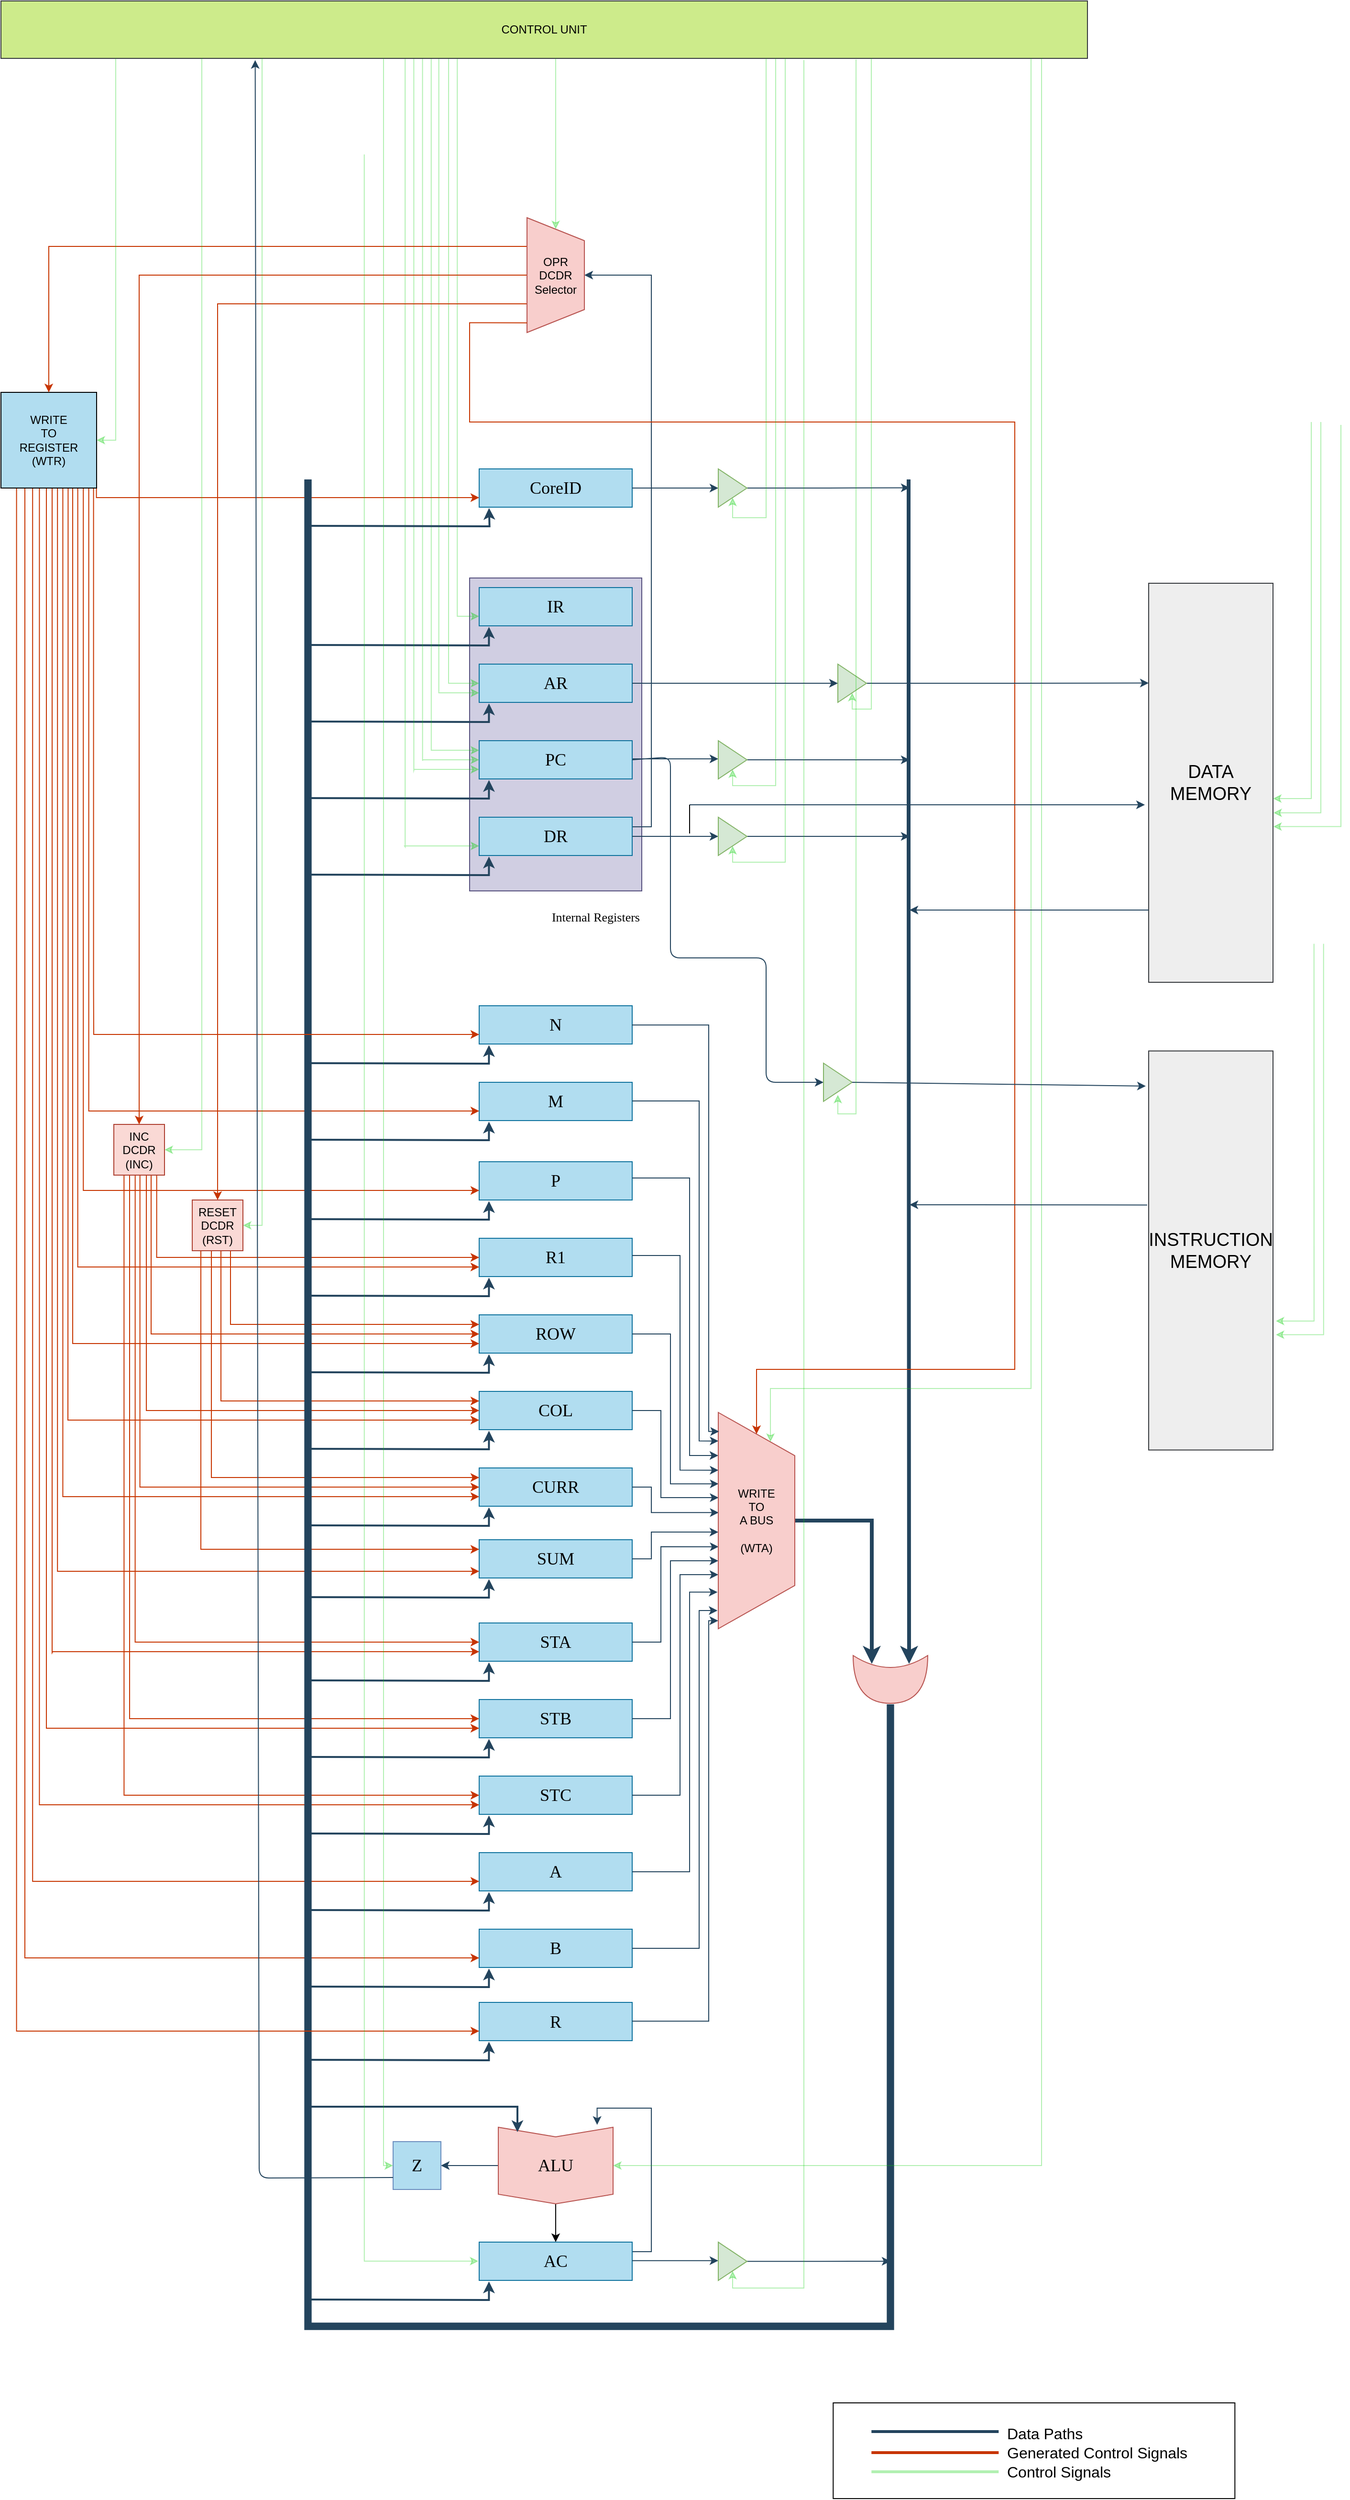 <mxfile version="12.1.3" type="device" pages="1"><diagram id="7ahX1MaFnQ0sHtXlnESX" name="Page-1"><mxGraphModel dx="1214" dy="523" grid="1" gridSize="10" guides="1" tooltips="1" connect="1" arrows="1" fold="1" page="1" pageScale="1" pageWidth="2339" pageHeight="3300" background="none" math="0" shadow="0"><root><mxCell id="0"/><mxCell id="1" parent="0"/><mxCell id="pM9Skld5YeXKzp2UjV2t-137" value="" style="rounded=0;whiteSpace=wrap;html=1;" parent="1" vertex="1"><mxGeometry x="1460.143" y="2790" width="420" height="100" as="geometry"/></mxCell><mxCell id="IQvyjZk4mTE_byGSt0LL-163" value="&lt;div style=&quot;font-size: 13px&quot;&gt;&lt;font style=&quot;font-size: 13px&quot;&gt;&lt;br&gt;&lt;/font&gt;&lt;/div&gt;&lt;div style=&quot;font-size: 13px&quot;&gt;&lt;font style=&quot;font-size: 13px&quot;&gt;&lt;br&gt;&lt;/font&gt;&lt;/div&gt;&lt;div style=&quot;font-size: 13px&quot;&gt;&lt;font style=&quot;font-size: 13px&quot;&gt;&lt;br&gt;&lt;/font&gt;&lt;/div&gt;&lt;div style=&quot;font-size: 13px&quot;&gt;&lt;font style=&quot;font-size: 13px&quot;&gt;&lt;br&gt;&lt;/font&gt;&lt;/div&gt;&lt;div style=&quot;font-size: 13px&quot;&gt;&lt;font style=&quot;font-size: 13px&quot;&gt;&lt;br&gt;&lt;/font&gt;&lt;/div&gt;&lt;div style=&quot;font-size: 13px&quot;&gt;&lt;font style=&quot;font-size: 13px&quot;&gt;&lt;br&gt;&lt;/font&gt;&lt;/div&gt;&lt;div style=&quot;font-size: 13px&quot;&gt;&lt;font style=&quot;font-size: 13px&quot;&gt;&lt;br&gt;&lt;/font&gt;&lt;/div&gt;&lt;div style=&quot;font-size: 13px&quot;&gt;&lt;font style=&quot;font-size: 13px&quot;&gt;&lt;br&gt;&lt;/font&gt;&lt;/div&gt;&lt;div style=&quot;font-size: 13px&quot;&gt;&lt;font style=&quot;font-size: 13px&quot;&gt;&lt;br&gt;&lt;/font&gt;&lt;/div&gt;&lt;div style=&quot;font-size: 13px&quot;&gt;&lt;font style=&quot;font-size: 13px&quot;&gt;&lt;br&gt;&lt;/font&gt;&lt;/div&gt;&lt;div style=&quot;font-size: 13px&quot;&gt;&lt;font style=&quot;font-size: 13px&quot;&gt;&lt;br&gt;&lt;/font&gt;&lt;/div&gt;&lt;div style=&quot;font-size: 13px&quot;&gt;&lt;font style=&quot;font-size: 13px&quot;&gt;&lt;br&gt;&lt;/font&gt;&lt;/div&gt;&lt;div style=&quot;font-size: 13px&quot;&gt;&lt;font style=&quot;font-size: 13px&quot;&gt;&lt;br&gt;&lt;/font&gt;&lt;/div&gt;&lt;div style=&quot;font-size: 13px&quot;&gt;&lt;font style=&quot;font-size: 13px&quot;&gt;&lt;br&gt;&lt;/font&gt;&lt;/div&gt;&lt;div style=&quot;font-size: 13px&quot;&gt;&lt;font style=&quot;font-size: 13px&quot;&gt;&lt;br&gt;&lt;/font&gt;&lt;/div&gt;&lt;div style=&quot;font-size: 13px&quot;&gt;&lt;font style=&quot;font-size: 13px&quot;&gt;&lt;br&gt;&lt;/font&gt;&lt;/div&gt;&lt;div style=&quot;font-size: 13px&quot;&gt;&lt;font style=&quot;font-size: 13px&quot;&gt;&lt;br&gt;&lt;/font&gt;&lt;/div&gt;&lt;div style=&quot;font-size: 13px&quot;&gt;&lt;font style=&quot;font-size: 13px&quot;&gt;&lt;br&gt;&lt;/font&gt;&lt;/div&gt;&lt;div style=&quot;font-size: 13px&quot; align=&quot;right&quot;&gt;&lt;font style=&quot;font-size: 13px&quot;&gt;&lt;br&gt;&lt;/font&gt;&lt;/div&gt;&lt;div style=&quot;font-size: 13px&quot; align=&quot;right&quot;&gt;&lt;h2&gt;&lt;br&gt;&lt;font style=&quot;font-size: 13px&quot; face=&quot;Comic Sans MS&quot;&gt;&lt;span style=&quot;font-weight: normal&quot;&gt;&lt;/span&gt;&lt;/font&gt;&lt;/h2&gt;&lt;h2&gt;&lt;br&gt;&lt;/h2&gt;&lt;h2&gt;&lt;font style=&quot;font-size: 13px&quot; face=&quot;Comic Sans MS&quot;&gt;&lt;span style=&quot;font-weight: normal&quot;&gt;&lt;font style=&quot;font-size: 13px&quot;&gt;Internal Registers&lt;/font&gt;&lt;br&gt;&lt;/span&gt;&lt;/font&gt;&lt;/h2&gt;&lt;/div&gt;" style="rounded=0;whiteSpace=wrap;html=1;fillColor=#d0cee2;strokeColor=#56517e;align=right;" parent="1" vertex="1"><mxGeometry x="1080" y="883" width="180" height="327" as="geometry"/></mxCell><mxCell id="IQvyjZk4mTE_byGSt0LL-6" value="&lt;h2&gt;&lt;font face=&quot;Comic Sans MS&quot;&gt;&lt;span style=&quot;font-weight: normal&quot;&gt;IR&lt;br&gt;&lt;/span&gt;&lt;/font&gt;&lt;/h2&gt;" style="rounded=0;whiteSpace=wrap;html=1;fillColor=#b1ddf0;strokeColor=#10739e;" parent="1" vertex="1"><mxGeometry x="1090" y="893" width="160" height="40" as="geometry"/></mxCell><mxCell id="IQvyjZk4mTE_byGSt0LL-22" value="" style="endArrow=classic;html=1;fillColor=#cdeb8b;strokeColor=#00CC00;exitX=0.42;exitY=1;exitDx=0;exitDy=0;exitPerimeter=0;edgeStyle=orthogonalEdgeStyle;rounded=0;opacity=30;" parent="1" source="pM9Skld5YeXKzp2UjV2t-92" edge="1"><mxGeometry width="50" height="50" relative="1" as="geometry"><mxPoint x="1000" y="923" as="sourcePoint"/><mxPoint x="1090" y="923" as="targetPoint"/><Array as="points"><mxPoint x="1067" y="923"/></Array></mxGeometry></mxCell><mxCell id="IQvyjZk4mTE_byGSt0LL-23" value="" style="endArrow=classic;html=1;edgeStyle=orthogonalEdgeStyle;rounded=0;entryX=0.064;entryY=1.028;entryDx=0;entryDy=0;entryPerimeter=0;strokeWidth=2;fillColor=#bac8d3;strokeColor=#23445d;" parent="1" target="IQvyjZk4mTE_byGSt0LL-6" edge="1"><mxGeometry width="50" height="50" relative="1" as="geometry"><mxPoint x="910" y="953" as="sourcePoint"/><mxPoint x="1060" y="963" as="targetPoint"/></mxGeometry></mxCell><mxCell id="IQvyjZk4mTE_byGSt0LL-28" value="" style="endArrow=classic;html=1;strokeColor=#23445D;" parent="1" edge="1"><mxGeometry width="50" height="50" relative="1" as="geometry"><mxPoint x="1250" y="1072" as="sourcePoint"/><mxPoint x="1340" y="1072" as="targetPoint"/></mxGeometry></mxCell><mxCell id="IQvyjZk4mTE_byGSt0LL-60" value="&lt;font style=&quot;font-size: 18px&quot; face=&quot;Comic Sans MS&quot;&gt;AR&lt;/font&gt;" style="rounded=0;whiteSpace=wrap;html=1;fillColor=#b1ddf0;strokeColor=#10739e;" parent="1" vertex="1"><mxGeometry x="1090" y="973" width="160" height="40" as="geometry"/></mxCell><mxCell id="IQvyjZk4mTE_byGSt0LL-61" value="" style="endArrow=classic;html=1;fillColor=#cdeb8b;strokeColor=#00CC00;exitX=0.403;exitY=0.983;exitDx=0;exitDy=0;exitPerimeter=0;edgeStyle=orthogonalEdgeStyle;rounded=0;opacity=30;" parent="1" source="pM9Skld5YeXKzp2UjV2t-92" edge="1"><mxGeometry width="50" height="50" relative="1" as="geometry"><mxPoint x="1000" y="1003" as="sourcePoint"/><mxPoint x="1090" y="1003" as="targetPoint"/><Array as="points"><mxPoint x="1048" y="1003"/></Array></mxGeometry></mxCell><mxCell id="IQvyjZk4mTE_byGSt0LL-62" value="" style="endArrow=classic;html=1;edgeStyle=orthogonalEdgeStyle;rounded=0;entryX=0.064;entryY=1.028;entryDx=0;entryDy=0;entryPerimeter=0;strokeWidth=2;fillColor=#bac8d3;strokeColor=#23445d;" parent="1" target="IQvyjZk4mTE_byGSt0LL-60" edge="1"><mxGeometry width="50" height="50" relative="1" as="geometry"><mxPoint x="910" y="1033" as="sourcePoint"/><mxPoint x="1060" y="1043" as="targetPoint"/></mxGeometry></mxCell><mxCell id="IQvyjZk4mTE_byGSt0LL-64" value="" style="endArrow=classic;html=1;fillColor=#cdeb8b;strokeColor=#00CC00;edgeStyle=orthogonalEdgeStyle;rounded=0;exitX=0.412;exitY=0.983;exitDx=0;exitDy=0;exitPerimeter=0;opacity=30;" parent="1" source="pM9Skld5YeXKzp2UjV2t-92" edge="1"><mxGeometry width="50" height="50" relative="1" as="geometry"><mxPoint x="970" y="350" as="sourcePoint"/><mxPoint x="1090" y="993" as="targetPoint"/><Array as="points"><mxPoint x="1058" y="993"/></Array></mxGeometry></mxCell><mxCell id="IQvyjZk4mTE_byGSt0LL-66" value="&lt;h2&gt;&lt;font face=&quot;Comic Sans MS&quot;&gt;&lt;span style=&quot;font-weight: normal&quot;&gt;PC&lt;br&gt;&lt;/span&gt;&lt;/font&gt;&lt;/h2&gt;" style="rounded=0;whiteSpace=wrap;html=1;fillColor=#b1ddf0;strokeColor=#10739e;" parent="1" vertex="1"><mxGeometry x="1090" y="1053" width="160" height="40" as="geometry"/></mxCell><mxCell id="IQvyjZk4mTE_byGSt0LL-67" value="" style="endArrow=classic;html=1;fillColor=#cdeb8b;strokeColor=#00CC00;exitX=0.38;exitY=0.983;exitDx=0;exitDy=0;exitPerimeter=0;edgeStyle=orthogonalEdgeStyle;rounded=0;opacity=30;" parent="1" source="pM9Skld5YeXKzp2UjV2t-92" edge="1"><mxGeometry width="50" height="50" relative="1" as="geometry"><mxPoint x="1000" y="1083" as="sourcePoint"/><mxPoint x="1090" y="1083" as="targetPoint"/><Array as="points"><mxPoint x="1022" y="1084"/><mxPoint x="1022" y="1083"/></Array></mxGeometry></mxCell><mxCell id="IQvyjZk4mTE_byGSt0LL-68" value="" style="endArrow=classic;html=1;edgeStyle=orthogonalEdgeStyle;rounded=0;entryX=0.064;entryY=1.028;entryDx=0;entryDy=0;entryPerimeter=0;strokeWidth=2;fillColor=#bac8d3;strokeColor=#23445d;" parent="1" target="IQvyjZk4mTE_byGSt0LL-66" edge="1"><mxGeometry width="50" height="50" relative="1" as="geometry"><mxPoint x="910" y="1113" as="sourcePoint"/><mxPoint x="1060" y="1123" as="targetPoint"/></mxGeometry></mxCell><mxCell id="IQvyjZk4mTE_byGSt0LL-70" value="" style="endArrow=classic;html=1;fillColor=#cdeb8b;strokeColor=#00CC00;exitX=0.388;exitY=1;exitDx=0;exitDy=0;edgeStyle=orthogonalEdgeStyle;rounded=0;exitPerimeter=0;opacity=30;" parent="1" source="pM9Skld5YeXKzp2UjV2t-92" edge="1"><mxGeometry width="50" height="50" relative="1" as="geometry"><mxPoint x="1000" y="1073" as="sourcePoint"/><mxPoint x="1090" y="1073" as="targetPoint"/><Array as="points"><mxPoint x="1031" y="1074"/><mxPoint x="1031" y="1073"/></Array></mxGeometry></mxCell><mxCell id="IQvyjZk4mTE_byGSt0LL-71" value="" style="endArrow=classic;html=1;fillColor=#cdeb8b;strokeColor=#00CC00;exitX=0.396;exitY=1;exitDx=0;exitDy=0;exitPerimeter=0;edgeStyle=orthogonalEdgeStyle;rounded=0;opacity=30;" parent="1" source="pM9Skld5YeXKzp2UjV2t-92" edge="1"><mxGeometry width="50" height="50" relative="1" as="geometry"><mxPoint x="1000" y="1063" as="sourcePoint"/><mxPoint x="1090" y="1063" as="targetPoint"/><Array as="points"><mxPoint x="1040" y="1063"/></Array></mxGeometry></mxCell><mxCell id="pM9Skld5YeXKzp2UjV2t-87" style="edgeStyle=orthogonalEdgeStyle;rounded=0;orthogonalLoop=1;jettySize=auto;html=1;exitX=1;exitY=0.25;exitDx=0;exitDy=0;strokeColor=#23445D;strokeWidth=1;entryX=0.5;entryY=0;entryDx=0;entryDy=0;" parent="1" source="IQvyjZk4mTE_byGSt0LL-72" target="pM9Skld5YeXKzp2UjV2t-86" edge="1"><mxGeometry relative="1" as="geometry"/></mxCell><mxCell id="IQvyjZk4mTE_byGSt0LL-72" value="&lt;h2&gt;&lt;font face=&quot;Comic Sans MS&quot;&gt;&lt;span style=&quot;font-weight: normal&quot;&gt;DR&lt;br&gt;&lt;/span&gt;&lt;/font&gt;&lt;/h2&gt;" style="rounded=0;whiteSpace=wrap;html=1;fillColor=#b1ddf0;strokeColor=#10739e;" parent="1" vertex="1"><mxGeometry x="1090" y="1133" width="160" height="40" as="geometry"/></mxCell><mxCell id="IQvyjZk4mTE_byGSt0LL-73" value="" style="endArrow=classic;html=1;fillColor=#cdeb8b;strokeColor=#00CC00;exitX=0.372;exitY=1;exitDx=0;exitDy=0;exitPerimeter=0;edgeStyle=orthogonalEdgeStyle;rounded=0;opacity=30;" parent="1" source="pM9Skld5YeXKzp2UjV2t-92" edge="1"><mxGeometry width="50" height="50" relative="1" as="geometry"><mxPoint x="1000" y="1163" as="sourcePoint"/><mxPoint x="1090" y="1163" as="targetPoint"/><Array as="points"><mxPoint x="1012" y="1164"/><mxPoint x="1012" y="1163"/></Array></mxGeometry></mxCell><mxCell id="IQvyjZk4mTE_byGSt0LL-74" value="" style="endArrow=classic;html=1;edgeStyle=orthogonalEdgeStyle;rounded=0;entryX=0.064;entryY=1.028;entryDx=0;entryDy=0;entryPerimeter=0;strokeWidth=2;fillColor=#bac8d3;strokeColor=#23445d;" parent="1" target="IQvyjZk4mTE_byGSt0LL-72" edge="1"><mxGeometry width="50" height="50" relative="1" as="geometry"><mxPoint x="910" y="1193" as="sourcePoint"/><mxPoint x="1060" y="1203" as="targetPoint"/></mxGeometry></mxCell><mxCell id="IQvyjZk4mTE_byGSt0LL-75" value="" style="endArrow=classic;html=1;strokeColor=#23445D;" parent="1" edge="1"><mxGeometry width="50" height="50" relative="1" as="geometry"><mxPoint x="1250" y="1153" as="sourcePoint"/><mxPoint x="1340" y="1153" as="targetPoint"/></mxGeometry></mxCell><mxCell id="IQvyjZk4mTE_byGSt0LL-84" value="&lt;h2&gt;&lt;font face=&quot;Comic Sans MS&quot;&gt;&lt;span style=&quot;font-weight: normal&quot;&gt;M&lt;br&gt;&lt;/span&gt;&lt;/font&gt;&lt;/h2&gt;" style="rounded=0;whiteSpace=wrap;html=1;fillColor=#b1ddf0;strokeColor=#10739e;" parent="1" vertex="1"><mxGeometry x="1090" y="1410" width="160" height="40" as="geometry"/></mxCell><mxCell id="IQvyjZk4mTE_byGSt0LL-85" value="" style="endArrow=classic;html=1;fillColor=#fa6800;strokeColor=#C73500;exitX=0.918;exitY=1.005;exitDx=0;exitDy=0;edgeStyle=orthogonalEdgeStyle;rounded=0;exitPerimeter=0;" parent="1" source="pM9Skld5YeXKzp2UjV2t-70" edge="1"><mxGeometry width="50" height="50" relative="1" as="geometry"><mxPoint x="1000" y="1440" as="sourcePoint"/><mxPoint x="1090" y="1440" as="targetPoint"/><Array as="points"><mxPoint x="682" y="1440"/></Array></mxGeometry></mxCell><mxCell id="IQvyjZk4mTE_byGSt0LL-86" value="" style="endArrow=classic;html=1;edgeStyle=orthogonalEdgeStyle;rounded=0;entryX=0.064;entryY=1.028;entryDx=0;entryDy=0;entryPerimeter=0;strokeWidth=2;fillColor=#bac8d3;strokeColor=#23445d;" parent="1" target="IQvyjZk4mTE_byGSt0LL-84" edge="1"><mxGeometry width="50" height="50" relative="1" as="geometry"><mxPoint x="910" y="1470" as="sourcePoint"/><mxPoint x="1060" y="1480" as="targetPoint"/></mxGeometry></mxCell><mxCell id="IQvyjZk4mTE_byGSt0LL-87" value="" style="endArrow=classic;html=1;strokeColor=#23445D;entryX=0.132;entryY=0.997;entryDx=0;entryDy=0;entryPerimeter=0;edgeStyle=orthogonalEdgeStyle;rounded=0;" parent="1" target="IQvyjZk4mTE_byGSt0LL-166" edge="1"><mxGeometry width="50" height="50" relative="1" as="geometry"><mxPoint x="1250" y="1429.5" as="sourcePoint"/><mxPoint x="1340" y="1429.5" as="targetPoint"/><Array as="points"><mxPoint x="1320" y="1430"/><mxPoint x="1320" y="1785"/></Array></mxGeometry></mxCell><mxCell id="IQvyjZk4mTE_byGSt0LL-90" value="&lt;h2&gt;&lt;font face=&quot;Comic Sans MS&quot;&gt;&lt;span style=&quot;font-weight: normal&quot;&gt;P&lt;br&gt;&lt;/span&gt;&lt;/font&gt;&lt;/h2&gt;" style="rounded=0;whiteSpace=wrap;html=1;fillColor=#b1ddf0;strokeColor=#10739e;" parent="1" vertex="1"><mxGeometry x="1090" y="1493" width="160" height="40" as="geometry"/></mxCell><mxCell id="IQvyjZk4mTE_byGSt0LL-91" value="" style="endArrow=classic;html=1;fillColor=#fa6800;strokeColor=#C73500;edgeStyle=orthogonalEdgeStyle;rounded=0;exitX=0.861;exitY=1.005;exitDx=0;exitDy=0;exitPerimeter=0;" parent="1" source="pM9Skld5YeXKzp2UjV2t-70" edge="1"><mxGeometry width="50" height="50" relative="1" as="geometry"><mxPoint x="661" y="1299" as="sourcePoint"/><mxPoint x="1090" y="1523" as="targetPoint"/><Array as="points"><mxPoint x="676" y="1523"/></Array></mxGeometry></mxCell><mxCell id="IQvyjZk4mTE_byGSt0LL-92" value="" style="endArrow=classic;html=1;edgeStyle=orthogonalEdgeStyle;rounded=0;entryX=0.064;entryY=1.028;entryDx=0;entryDy=0;entryPerimeter=0;strokeWidth=2;fillColor=#bac8d3;strokeColor=#23445d;" parent="1" target="IQvyjZk4mTE_byGSt0LL-90" edge="1"><mxGeometry width="50" height="50" relative="1" as="geometry"><mxPoint x="910" y="1553" as="sourcePoint"/><mxPoint x="1060" y="1563" as="targetPoint"/></mxGeometry></mxCell><mxCell id="IQvyjZk4mTE_byGSt0LL-93" value="" style="endArrow=classic;html=1;strokeColor=#23445D;edgeStyle=orthogonalEdgeStyle;rounded=0;" parent="1" source="IQvyjZk4mTE_byGSt0LL-90" target="IQvyjZk4mTE_byGSt0LL-166" edge="1"><mxGeometry width="50" height="50" relative="1" as="geometry"><mxPoint x="1251" y="1510" as="sourcePoint"/><mxPoint x="1460" y="1826" as="targetPoint"/><Array as="points"><mxPoint x="1310" y="1510"/><mxPoint x="1310" y="1800"/></Array></mxGeometry></mxCell><mxCell id="IQvyjZk4mTE_byGSt0LL-96" value="&lt;h2&gt;&lt;font face=&quot;Comic Sans MS&quot;&gt;&lt;span style=&quot;font-weight: normal&quot;&gt;R1&lt;/span&gt;&lt;/font&gt;&lt;/h2&gt;" style="rounded=0;whiteSpace=wrap;html=1;fillColor=#b1ddf0;strokeColor=#10739e;" parent="1" vertex="1"><mxGeometry x="1090" y="1573" width="160" height="40" as="geometry"/></mxCell><mxCell id="IQvyjZk4mTE_byGSt0LL-97" value="" style="endArrow=classic;html=1;fillColor=#fa6800;strokeColor=#C73500;edgeStyle=orthogonalEdgeStyle;rounded=0;exitX=0.803;exitY=0.997;exitDx=0;exitDy=0;exitPerimeter=0;" parent="1" source="pM9Skld5YeXKzp2UjV2t-70" edge="1"><mxGeometry width="50" height="50" relative="1" as="geometry"><mxPoint x="590" y="1294" as="sourcePoint"/><mxPoint x="1090" y="1603" as="targetPoint"/><Array as="points"><mxPoint x="670" y="1603"/></Array></mxGeometry></mxCell><mxCell id="IQvyjZk4mTE_byGSt0LL-98" value="" style="endArrow=classic;html=1;edgeStyle=orthogonalEdgeStyle;rounded=0;entryX=0.064;entryY=1.028;entryDx=0;entryDy=0;entryPerimeter=0;strokeWidth=2;fillColor=#bac8d3;strokeColor=#23445d;" parent="1" target="IQvyjZk4mTE_byGSt0LL-96" edge="1"><mxGeometry width="50" height="50" relative="1" as="geometry"><mxPoint x="910" y="1633" as="sourcePoint"/><mxPoint x="1060" y="1643" as="targetPoint"/></mxGeometry></mxCell><mxCell id="IQvyjZk4mTE_byGSt0LL-99" value="" style="endArrow=classic;html=1;strokeColor=#23445D;edgeStyle=orthogonalEdgeStyle;rounded=0;entryX=0.267;entryY=0.997;entryDx=0;entryDy=0;entryPerimeter=0;" parent="1" target="IQvyjZk4mTE_byGSt0LL-166" edge="1"><mxGeometry width="50" height="50" relative="1" as="geometry"><mxPoint x="1250" y="1591" as="sourcePoint"/><mxPoint x="1620" y="1742" as="targetPoint"/><Array as="points"><mxPoint x="1300" y="1591"/><mxPoint x="1300" y="1815"/></Array></mxGeometry></mxCell><mxCell id="IQvyjZk4mTE_byGSt0LL-100" value="" style="endArrow=classic;html=1;fillColor=#fa6800;strokeColor=#C73500;exitX=0.907;exitY=1.005;exitDx=0;exitDy=0;exitPerimeter=0;edgeStyle=orthogonalEdgeStyle;rounded=0;" parent="1" edge="1"><mxGeometry width="50" height="50" relative="1" as="geometry"><mxPoint x="752.833" y="1485.167" as="sourcePoint"/><mxPoint x="1090" y="1593" as="targetPoint"/><Array as="points"><mxPoint x="753" y="1593"/></Array></mxGeometry></mxCell><mxCell id="IQvyjZk4mTE_byGSt0LL-102" value="&lt;h2&gt;&lt;font face=&quot;Comic Sans MS&quot;&gt;&lt;span style=&quot;font-weight: normal&quot;&gt;ROW&lt;br&gt;&lt;/span&gt;&lt;/font&gt;&lt;/h2&gt;" style="rounded=0;whiteSpace=wrap;html=1;fillColor=#b1ddf0;strokeColor=#10739e;" parent="1" vertex="1"><mxGeometry x="1090" y="1653" width="160" height="40" as="geometry"/></mxCell><mxCell id="IQvyjZk4mTE_byGSt0LL-103" value="" style="endArrow=classic;html=1;fillColor=#fa6800;strokeColor=#C73500;edgeStyle=orthogonalEdgeStyle;rounded=0;exitX=0.75;exitY=1;exitDx=0;exitDy=0;" parent="1" source="pM9Skld5YeXKzp2UjV2t-70" edge="1"><mxGeometry width="50" height="50" relative="1" as="geometry"><mxPoint x="1000" y="1683" as="sourcePoint"/><mxPoint x="1090" y="1683" as="targetPoint"/><Array as="points"><mxPoint x="665" y="1683"/></Array></mxGeometry></mxCell><mxCell id="IQvyjZk4mTE_byGSt0LL-104" value="" style="endArrow=classic;html=1;edgeStyle=orthogonalEdgeStyle;rounded=0;entryX=0.064;entryY=1.028;entryDx=0;entryDy=0;entryPerimeter=0;strokeWidth=2;fillColor=#bac8d3;strokeColor=#23445d;" parent="1" target="IQvyjZk4mTE_byGSt0LL-102" edge="1"><mxGeometry width="50" height="50" relative="1" as="geometry"><mxPoint x="910" y="1713" as="sourcePoint"/><mxPoint x="1060" y="1723" as="targetPoint"/></mxGeometry></mxCell><mxCell id="IQvyjZk4mTE_byGSt0LL-105" value="" style="endArrow=classic;html=1;strokeColor=#23445D;entryX=0.33;entryY=0.996;entryDx=0;entryDy=0;entryPerimeter=0;edgeStyle=orthogonalEdgeStyle;rounded=0;" parent="1" target="IQvyjZk4mTE_byGSt0LL-166" edge="1"><mxGeometry width="50" height="50" relative="1" as="geometry"><mxPoint x="1250" y="1673" as="sourcePoint"/><mxPoint x="1340" y="1673" as="targetPoint"/><Array as="points"><mxPoint x="1290" y="1673"/><mxPoint x="1290" y="1830"/></Array></mxGeometry></mxCell><mxCell id="IQvyjZk4mTE_byGSt0LL-106" value="" style="endArrow=classic;html=1;fillColor=#fa6800;strokeColor=#C73500;edgeStyle=orthogonalEdgeStyle;rounded=0;exitX=0.807;exitY=1.008;exitDx=0;exitDy=0;exitPerimeter=0;" parent="1" edge="1"><mxGeometry width="50" height="50" relative="1" as="geometry"><mxPoint x="747" y="1485.167" as="sourcePoint"/><mxPoint x="1090" y="1673" as="targetPoint"/><Array as="points"><mxPoint x="747" y="1673"/></Array></mxGeometry></mxCell><mxCell id="IQvyjZk4mTE_byGSt0LL-107" value="" style="endArrow=classic;html=1;fillColor=#fa6800;strokeColor=#C73500;edgeStyle=orthogonalEdgeStyle;rounded=0;" parent="1" source="pM9Skld5YeXKzp2UjV2t-52" edge="1"><mxGeometry width="50" height="50" relative="1" as="geometry"><mxPoint x="738" y="1636" as="sourcePoint"/><mxPoint x="1090" y="1663" as="targetPoint"/><Array as="points"><mxPoint x="830" y="1663"/></Array></mxGeometry></mxCell><mxCell id="IQvyjZk4mTE_byGSt0LL-108" value="&lt;h2&gt;&lt;font face=&quot;Comic Sans MS&quot;&gt;&lt;span style=&quot;font-weight: normal&quot;&gt;COL&lt;br&gt;&lt;/span&gt;&lt;/font&gt;&lt;/h2&gt;" style="rounded=0;whiteSpace=wrap;html=1;fillColor=#b1ddf0;strokeColor=#10739e;" parent="1" vertex="1"><mxGeometry x="1090" y="1733" width="160" height="40" as="geometry"/></mxCell><mxCell id="IQvyjZk4mTE_byGSt0LL-109" value="" style="endArrow=classic;html=1;fillColor=#fa6800;strokeColor=#C73500;edgeStyle=orthogonalEdgeStyle;rounded=0;exitX=0.702;exitY=1.004;exitDx=0;exitDy=0;exitPerimeter=0;" parent="1" source="pM9Skld5YeXKzp2UjV2t-70" edge="1"><mxGeometry width="50" height="50" relative="1" as="geometry"><mxPoint x="650" y="1310" as="sourcePoint"/><mxPoint x="1090" y="1763" as="targetPoint"/><Array as="points"><mxPoint x="660" y="1297"/><mxPoint x="660" y="1297"/><mxPoint x="660" y="1763"/></Array></mxGeometry></mxCell><mxCell id="IQvyjZk4mTE_byGSt0LL-110" value="" style="endArrow=classic;html=1;edgeStyle=orthogonalEdgeStyle;rounded=0;entryX=0.064;entryY=1.028;entryDx=0;entryDy=0;entryPerimeter=0;strokeWidth=2;fillColor=#bac8d3;strokeColor=#23445d;" parent="1" target="IQvyjZk4mTE_byGSt0LL-108" edge="1"><mxGeometry width="50" height="50" relative="1" as="geometry"><mxPoint x="910" y="1793" as="sourcePoint"/><mxPoint x="1060" y="1803" as="targetPoint"/></mxGeometry></mxCell><mxCell id="IQvyjZk4mTE_byGSt0LL-111" value="" style="endArrow=classic;html=1;strokeColor=#23445D;entryX=0.394;entryY=0.997;entryDx=0;entryDy=0;entryPerimeter=0;edgeStyle=orthogonalEdgeStyle;rounded=0;" parent="1" target="IQvyjZk4mTE_byGSt0LL-166" edge="1"><mxGeometry width="50" height="50" relative="1" as="geometry"><mxPoint x="1250" y="1753" as="sourcePoint"/><mxPoint x="1340" y="1753" as="targetPoint"/><Array as="points"><mxPoint x="1280" y="1753"/><mxPoint x="1280" y="1844"/></Array></mxGeometry></mxCell><mxCell id="IQvyjZk4mTE_byGSt0LL-112" value="" style="endArrow=classic;html=1;fillColor=#fa6800;strokeColor=#C73500;exitX=0.705;exitY=0.99;exitDx=0;exitDy=0;edgeStyle=orthogonalEdgeStyle;rounded=0;exitPerimeter=0;" parent="1" edge="1"><mxGeometry width="50" height="50" relative="1" as="geometry"><mxPoint x="742" y="1484.333" as="sourcePoint"/><mxPoint x="1090" y="1753" as="targetPoint"/><Array as="points"><mxPoint x="742" y="1753"/></Array></mxGeometry></mxCell><mxCell id="IQvyjZk4mTE_byGSt0LL-113" value="" style="endArrow=classic;html=1;fillColor=#fa6800;strokeColor=#C73500;edgeStyle=orthogonalEdgeStyle;rounded=0;" parent="1" source="pM9Skld5YeXKzp2UjV2t-52" edge="1"><mxGeometry width="50" height="50" relative="1" as="geometry"><mxPoint x="1000" y="1743" as="sourcePoint"/><mxPoint x="1090" y="1743" as="targetPoint"/><Array as="points"><mxPoint x="820" y="1743"/></Array></mxGeometry></mxCell><mxCell id="IQvyjZk4mTE_byGSt0LL-114" value="&lt;h2&gt;&lt;font face=&quot;Comic Sans MS&quot;&gt;&lt;span style=&quot;font-weight: normal&quot;&gt;CURR&lt;br&gt;&lt;/span&gt;&lt;/font&gt;&lt;/h2&gt;" style="rounded=0;whiteSpace=wrap;html=1;fillColor=#b1ddf0;strokeColor=#10739e;" parent="1" vertex="1"><mxGeometry x="1090" y="1813" width="160" height="40" as="geometry"/></mxCell><mxCell id="IQvyjZk4mTE_byGSt0LL-115" value="" style="endArrow=classic;html=1;fillColor=#fa6800;strokeColor=#C73500;exitX=0.647;exitY=0.998;exitDx=0;exitDy=0;edgeStyle=orthogonalEdgeStyle;rounded=0;exitPerimeter=0;" parent="1" source="pM9Skld5YeXKzp2UjV2t-70" edge="1"><mxGeometry width="50" height="50" relative="1" as="geometry"><mxPoint x="1000" y="1843" as="sourcePoint"/><mxPoint x="1090" y="1843" as="targetPoint"/><Array as="points"><mxPoint x="655" y="1843"/></Array></mxGeometry></mxCell><mxCell id="IQvyjZk4mTE_byGSt0LL-116" value="" style="endArrow=classic;html=1;edgeStyle=orthogonalEdgeStyle;rounded=0;entryX=0.064;entryY=1.028;entryDx=0;entryDy=0;entryPerimeter=0;strokeWidth=2;fillColor=#bac8d3;strokeColor=#23445d;" parent="1" target="IQvyjZk4mTE_byGSt0LL-114" edge="1"><mxGeometry width="50" height="50" relative="1" as="geometry"><mxPoint x="910" y="1873" as="sourcePoint"/><mxPoint x="1060" y="1883" as="targetPoint"/></mxGeometry></mxCell><mxCell id="IQvyjZk4mTE_byGSt0LL-117" value="" style="endArrow=classic;html=1;strokeColor=#23445D;entryX=0.463;entryY=0.996;entryDx=0;entryDy=0;entryPerimeter=0;edgeStyle=orthogonalEdgeStyle;rounded=0;" parent="1" target="IQvyjZk4mTE_byGSt0LL-166" edge="1"><mxGeometry width="50" height="50" relative="1" as="geometry"><mxPoint x="1250" y="1833" as="sourcePoint"/><mxPoint x="1340" y="1833" as="targetPoint"/><Array as="points"><mxPoint x="1270" y="1833"/><mxPoint x="1270" y="1860"/></Array></mxGeometry></mxCell><mxCell id="IQvyjZk4mTE_byGSt0LL-118" value="" style="endArrow=classic;html=1;fillColor=#fa6800;strokeColor=#C73500;edgeStyle=orthogonalEdgeStyle;rounded=0;exitX=0.595;exitY=1.001;exitDx=0;exitDy=0;exitPerimeter=0;" parent="1" edge="1"><mxGeometry width="50" height="50" relative="1" as="geometry"><mxPoint x="735.333" y="1485.167" as="sourcePoint"/><mxPoint x="1090" y="1833" as="targetPoint"/><Array as="points"><mxPoint x="736" y="1833"/></Array></mxGeometry></mxCell><mxCell id="IQvyjZk4mTE_byGSt0LL-119" value="" style="endArrow=classic;html=1;fillColor=#fa6800;strokeColor=#C73500;edgeStyle=orthogonalEdgeStyle;rounded=0;" parent="1" source="pM9Skld5YeXKzp2UjV2t-52" edge="1"><mxGeometry width="50" height="50" relative="1" as="geometry"><mxPoint x="706" y="1630" as="sourcePoint"/><mxPoint x="1090" y="1823" as="targetPoint"/><Array as="points"><mxPoint x="810" y="1823"/></Array></mxGeometry></mxCell><mxCell id="IQvyjZk4mTE_byGSt0LL-120" value="&lt;h2&gt;&lt;font face=&quot;Comic Sans MS&quot;&gt;&lt;span style=&quot;font-weight: normal&quot;&gt;SUM&lt;br&gt;&lt;/span&gt;&lt;/font&gt;&lt;/h2&gt;" style="rounded=0;whiteSpace=wrap;html=1;fillColor=#b1ddf0;strokeColor=#10739e;" parent="1" vertex="1"><mxGeometry x="1090" y="1888" width="160" height="40" as="geometry"/></mxCell><mxCell id="IQvyjZk4mTE_byGSt0LL-121" value="" style="endArrow=classic;html=1;fillColor=#fa6800;strokeColor=#C73500;edgeStyle=orthogonalEdgeStyle;rounded=0;exitX=0.591;exitY=0.999;exitDx=0;exitDy=0;exitPerimeter=0;" parent="1" source="pM9Skld5YeXKzp2UjV2t-70" edge="1"><mxGeometry width="50" height="50" relative="1" as="geometry"><mxPoint x="630" y="1293" as="sourcePoint"/><mxPoint x="1090" y="1921" as="targetPoint"/><Array as="points"><mxPoint x="649" y="1921"/></Array></mxGeometry></mxCell><mxCell id="IQvyjZk4mTE_byGSt0LL-122" value="" style="endArrow=classic;html=1;edgeStyle=orthogonalEdgeStyle;rounded=0;entryX=0.064;entryY=1.028;entryDx=0;entryDy=0;entryPerimeter=0;strokeWidth=2;fillColor=#bac8d3;strokeColor=#23445d;" parent="1" target="IQvyjZk4mTE_byGSt0LL-120" edge="1"><mxGeometry width="50" height="50" relative="1" as="geometry"><mxPoint x="910" y="1948" as="sourcePoint"/><mxPoint x="1060" y="1958" as="targetPoint"/></mxGeometry></mxCell><mxCell id="IQvyjZk4mTE_byGSt0LL-123" value="" style="endArrow=classic;html=1;strokeColor=#23445D;edgeStyle=orthogonalEdgeStyle;rounded=0;" parent="1" target="IQvyjZk4mTE_byGSt0LL-166" edge="1"><mxGeometry width="50" height="50" relative="1" as="geometry"><mxPoint x="1250" y="1908" as="sourcePoint"/><mxPoint x="1340" y="1908" as="targetPoint"/><Array as="points"><mxPoint x="1270" y="1908"/><mxPoint x="1270" y="1880"/></Array></mxGeometry></mxCell><mxCell id="IQvyjZk4mTE_byGSt0LL-125" value="" style="endArrow=classic;html=1;fillColor=#fa6800;strokeColor=#C73500;exitX=0.211;exitY=0.998;exitDx=0;exitDy=0;exitPerimeter=0;edgeStyle=orthogonalEdgeStyle;rounded=0;" parent="1" source="pM9Skld5YeXKzp2UjV2t-52" edge="1"><mxGeometry width="50" height="50" relative="1" as="geometry"><mxPoint x="1000" y="1898" as="sourcePoint"/><mxPoint x="1090" y="1898" as="targetPoint"/><Array as="points"><mxPoint x="799" y="1898"/></Array></mxGeometry></mxCell><mxCell id="IQvyjZk4mTE_byGSt0LL-126" value="&lt;h2&gt;&lt;font face=&quot;Comic Sans MS&quot;&gt;&lt;span style=&quot;font-weight: normal&quot;&gt;STA&lt;br&gt;&lt;/span&gt;&lt;/font&gt;&lt;/h2&gt;" style="rounded=0;whiteSpace=wrap;html=1;fillColor=#b1ddf0;strokeColor=#10739e;" parent="1" vertex="1"><mxGeometry x="1090" y="1975" width="160" height="40" as="geometry"/></mxCell><mxCell id="IQvyjZk4mTE_byGSt0LL-127" value="" style="endArrow=classic;html=1;fillColor=#fa6800;strokeColor=#C73500;edgeStyle=orthogonalEdgeStyle;rounded=0;exitX=0.535;exitY=0.993;exitDx=0;exitDy=0;exitPerimeter=0;" parent="1" source="pM9Skld5YeXKzp2UjV2t-70" edge="1"><mxGeometry width="50" height="50" relative="1" as="geometry"><mxPoint x="1000" y="2005" as="sourcePoint"/><mxPoint x="1090" y="2005" as="targetPoint"/><Array as="points"><mxPoint x="644" y="2006"/><mxPoint x="644" y="2005"/></Array></mxGeometry></mxCell><mxCell id="IQvyjZk4mTE_byGSt0LL-128" value="" style="endArrow=classic;html=1;edgeStyle=orthogonalEdgeStyle;rounded=0;entryX=0.064;entryY=1.028;entryDx=0;entryDy=0;entryPerimeter=0;strokeWidth=2;fillColor=#bac8d3;strokeColor=#23445d;" parent="1" target="IQvyjZk4mTE_byGSt0LL-126" edge="1"><mxGeometry width="50" height="50" relative="1" as="geometry"><mxPoint x="910" y="2035" as="sourcePoint"/><mxPoint x="1060" y="2045" as="targetPoint"/></mxGeometry></mxCell><mxCell id="IQvyjZk4mTE_byGSt0LL-129" value="" style="endArrow=classic;html=1;strokeColor=#23445D;edgeStyle=orthogonalEdgeStyle;rounded=0;entryX=0.621;entryY=0.996;entryDx=0;entryDy=0;entryPerimeter=0;" parent="1" target="IQvyjZk4mTE_byGSt0LL-166" edge="1"><mxGeometry width="50" height="50" relative="1" as="geometry"><mxPoint x="1250" y="1995" as="sourcePoint"/><mxPoint x="1340" y="1995" as="targetPoint"/><Array as="points"><mxPoint x="1280" y="1995"/><mxPoint x="1280" y="1895"/></Array></mxGeometry></mxCell><mxCell id="IQvyjZk4mTE_byGSt0LL-130" value="" style="endArrow=classic;html=1;fillColor=#fa6800;strokeColor=#C73500;exitX=0.5;exitY=1;exitDx=0;exitDy=0;edgeStyle=orthogonalEdgeStyle;rounded=0;" parent="1" edge="1"><mxGeometry width="50" height="50" relative="1" as="geometry"><mxPoint x="730.333" y="1485.167" as="sourcePoint"/><mxPoint x="1090" y="1995" as="targetPoint"/><Array as="points"><mxPoint x="731" y="1995"/></Array></mxGeometry></mxCell><mxCell id="IQvyjZk4mTE_byGSt0LL-132" value="&lt;h2&gt;&lt;font face=&quot;Comic Sans MS&quot;&gt;&lt;span style=&quot;font-weight: normal&quot;&gt;STB&lt;br&gt;&lt;/span&gt;&lt;/font&gt;&lt;/h2&gt;" style="rounded=0;whiteSpace=wrap;html=1;fillColor=#b1ddf0;strokeColor=#10739e;" parent="1" vertex="1"><mxGeometry x="1090" y="2055" width="160" height="40" as="geometry"/></mxCell><mxCell id="IQvyjZk4mTE_byGSt0LL-133" value="" style="endArrow=classic;html=1;fillColor=#fa6800;strokeColor=#C73500;entryX=0;entryY=0.75;entryDx=0;entryDy=0;edgeStyle=orthogonalEdgeStyle;rounded=0;exitX=0.475;exitY=0.999;exitDx=0;exitDy=0;exitPerimeter=0;" parent="1" source="pM9Skld5YeXKzp2UjV2t-70" target="IQvyjZk4mTE_byGSt0LL-132" edge="1"><mxGeometry width="50" height="50" relative="1" as="geometry"><mxPoint x="620" y="1299" as="sourcePoint"/><mxPoint x="1050" y="2060" as="targetPoint"/><Array as="points"><mxPoint x="637" y="2085"/></Array></mxGeometry></mxCell><mxCell id="IQvyjZk4mTE_byGSt0LL-134" value="" style="endArrow=classic;html=1;edgeStyle=orthogonalEdgeStyle;rounded=0;entryX=0.064;entryY=1.028;entryDx=0;entryDy=0;entryPerimeter=0;strokeWidth=2;fillColor=#bac8d3;strokeColor=#23445d;" parent="1" target="IQvyjZk4mTE_byGSt0LL-132" edge="1"><mxGeometry width="50" height="50" relative="1" as="geometry"><mxPoint x="910" y="2115" as="sourcePoint"/><mxPoint x="1060" y="2125" as="targetPoint"/></mxGeometry></mxCell><mxCell id="IQvyjZk4mTE_byGSt0LL-135" value="" style="endArrow=classic;html=1;strokeColor=#23445D;edgeStyle=orthogonalEdgeStyle;rounded=0;" parent="1" target="IQvyjZk4mTE_byGSt0LL-166" edge="1"><mxGeometry width="50" height="50" relative="1" as="geometry"><mxPoint x="1250" y="2075" as="sourcePoint"/><mxPoint x="1340" y="2075" as="targetPoint"/><Array as="points"><mxPoint x="1290" y="2075"/><mxPoint x="1290" y="1910"/></Array></mxGeometry></mxCell><mxCell id="IQvyjZk4mTE_byGSt0LL-136" value="" style="endArrow=classic;html=1;fillColor=#fa6800;strokeColor=#C73500;edgeStyle=orthogonalEdgeStyle;rounded=0;exitX=0.398;exitY=0.994;exitDx=0;exitDy=0;exitPerimeter=0;entryX=0;entryY=0.5;entryDx=0;entryDy=0;" parent="1" target="IQvyjZk4mTE_byGSt0LL-132" edge="1"><mxGeometry width="50" height="50" relative="1" as="geometry"><mxPoint x="724.5" y="1503.333" as="sourcePoint"/><mxPoint x="1090" y="2094" as="targetPoint"/><Array as="points"><mxPoint x="725" y="2075"/></Array></mxGeometry></mxCell><mxCell id="IQvyjZk4mTE_byGSt0LL-138" value="&lt;h2&gt;&lt;font face=&quot;Comic Sans MS&quot;&gt;&lt;span style=&quot;font-weight: normal&quot;&gt;STC&lt;br&gt;&lt;/span&gt;&lt;/font&gt;&lt;/h2&gt;" style="rounded=0;whiteSpace=wrap;html=1;fillColor=#b1ddf0;strokeColor=#10739e;" parent="1" vertex="1"><mxGeometry x="1090" y="2135" width="160" height="40" as="geometry"/></mxCell><mxCell id="IQvyjZk4mTE_byGSt0LL-139" value="" style="endArrow=classic;html=1;fillColor=#fa6800;strokeColor=#C73500;edgeStyle=orthogonalEdgeStyle;rounded=0;exitX=0.402;exitY=0.991;exitDx=0;exitDy=0;exitPerimeter=0;" parent="1" source="pM9Skld5YeXKzp2UjV2t-70" edge="1"><mxGeometry width="50" height="50" relative="1" as="geometry"><mxPoint x="500" y="1320" as="sourcePoint"/><mxPoint x="1090" y="2165" as="targetPoint"/><Array as="points"><mxPoint x="630" y="2165"/></Array></mxGeometry></mxCell><mxCell id="IQvyjZk4mTE_byGSt0LL-140" value="" style="endArrow=classic;html=1;edgeStyle=orthogonalEdgeStyle;rounded=0;entryX=0.064;entryY=1.028;entryDx=0;entryDy=0;entryPerimeter=0;strokeWidth=2;fillColor=#bac8d3;strokeColor=#23445d;" parent="1" target="IQvyjZk4mTE_byGSt0LL-138" edge="1"><mxGeometry width="50" height="50" relative="1" as="geometry"><mxPoint x="910" y="2195" as="sourcePoint"/><mxPoint x="1060" y="2205" as="targetPoint"/></mxGeometry></mxCell><mxCell id="IQvyjZk4mTE_byGSt0LL-141" value="" style="endArrow=classic;html=1;strokeColor=#23445D;entryX=0.75;entryY=1;entryDx=0;entryDy=0;edgeStyle=orthogonalEdgeStyle;rounded=0;" parent="1" target="IQvyjZk4mTE_byGSt0LL-166" edge="1"><mxGeometry width="50" height="50" relative="1" as="geometry"><mxPoint x="1250" y="2155" as="sourcePoint"/><mxPoint x="1340" y="2155" as="targetPoint"/><Array as="points"><mxPoint x="1300" y="2155"/><mxPoint x="1300" y="1924"/></Array></mxGeometry></mxCell><mxCell id="IQvyjZk4mTE_byGSt0LL-142" value="" style="endArrow=classic;html=1;fillColor=#fa6800;strokeColor=#C73500;exitX=0.281;exitY=1.012;exitDx=0;exitDy=0;exitPerimeter=0;edgeStyle=orthogonalEdgeStyle;rounded=0;" parent="1" edge="1"><mxGeometry width="50" height="50" relative="1" as="geometry"><mxPoint x="718.667" y="1486" as="sourcePoint"/><mxPoint x="1090" y="2155" as="targetPoint"/><Array as="points"><mxPoint x="718" y="2155"/></Array></mxGeometry></mxCell><mxCell id="IQvyjZk4mTE_byGSt0LL-144" value="&lt;h2&gt;&lt;font face=&quot;Comic Sans MS&quot;&gt;&lt;span style=&quot;font-weight: normal&quot;&gt;A&lt;br&gt;&lt;/span&gt;&lt;/font&gt;&lt;/h2&gt;" style="rounded=0;whiteSpace=wrap;html=1;fillColor=#b1ddf0;strokeColor=#10739e;" parent="1" vertex="1"><mxGeometry x="1090" y="2215" width="160" height="40" as="geometry"/></mxCell><mxCell id="IQvyjZk4mTE_byGSt0LL-145" value="" style="endArrow=classic;html=1;fillColor=#fa6800;strokeColor=#C73500;edgeStyle=orthogonalEdgeStyle;rounded=0;exitX=0.331;exitY=0.99;exitDx=0;exitDy=0;exitPerimeter=0;" parent="1" source="pM9Skld5YeXKzp2UjV2t-70" edge="1"><mxGeometry width="50" height="50" relative="1" as="geometry"><mxPoint x="623" y="1299" as="sourcePoint"/><mxPoint x="1090" y="2245" as="targetPoint"/><Array as="points"><mxPoint x="623" y="2245"/></Array></mxGeometry></mxCell><mxCell id="IQvyjZk4mTE_byGSt0LL-146" value="" style="endArrow=classic;html=1;edgeStyle=orthogonalEdgeStyle;rounded=0;entryX=0.064;entryY=1.028;entryDx=0;entryDy=0;entryPerimeter=0;strokeWidth=2;fillColor=#bac8d3;strokeColor=#23445d;" parent="1" target="IQvyjZk4mTE_byGSt0LL-144" edge="1"><mxGeometry width="50" height="50" relative="1" as="geometry"><mxPoint x="910" y="2275" as="sourcePoint"/><mxPoint x="1060" y="2285" as="targetPoint"/></mxGeometry></mxCell><mxCell id="IQvyjZk4mTE_byGSt0LL-147" value="" style="endArrow=classic;html=1;strokeColor=#23445D;edgeStyle=orthogonalEdgeStyle;rounded=0;entryX=0.831;entryY=1.01;entryDx=0;entryDy=0;entryPerimeter=0;" parent="1" target="IQvyjZk4mTE_byGSt0LL-166" edge="1"><mxGeometry width="50" height="50" relative="1" as="geometry"><mxPoint x="1250" y="2235" as="sourcePoint"/><mxPoint x="1659" y="1900" as="targetPoint"/><Array as="points"><mxPoint x="1310" y="2235"/><mxPoint x="1310" y="1943"/></Array></mxGeometry></mxCell><mxCell id="IQvyjZk4mTE_byGSt0LL-150" value="&lt;h2&gt;&lt;font face=&quot;Comic Sans MS&quot;&gt;&lt;span style=&quot;font-weight: normal&quot;&gt;B&lt;br&gt;&lt;/span&gt;&lt;/font&gt;&lt;/h2&gt;" style="rounded=0;whiteSpace=wrap;html=1;fillColor=#b1ddf0;strokeColor=#10739e;" parent="1" vertex="1"><mxGeometry x="1090" y="2295" width="160" height="40" as="geometry"/></mxCell><mxCell id="IQvyjZk4mTE_byGSt0LL-151" value="" style="endArrow=classic;html=1;fillColor=#fa6800;strokeColor=#C73500;edgeStyle=orthogonalEdgeStyle;rounded=0;exitX=0.25;exitY=1;exitDx=0;exitDy=0;" parent="1" source="pM9Skld5YeXKzp2UjV2t-70" edge="1"><mxGeometry width="50" height="50" relative="1" as="geometry"><mxPoint x="560" y="1298" as="sourcePoint"/><mxPoint x="1090" y="2325" as="targetPoint"/><Array as="points"><mxPoint x="615" y="2325"/></Array></mxGeometry></mxCell><mxCell id="IQvyjZk4mTE_byGSt0LL-152" value="" style="endArrow=classic;html=1;edgeStyle=orthogonalEdgeStyle;rounded=0;entryX=0.064;entryY=1.028;entryDx=0;entryDy=0;entryPerimeter=0;strokeWidth=2;fillColor=#bac8d3;strokeColor=#23445d;" parent="1" target="IQvyjZk4mTE_byGSt0LL-150" edge="1"><mxGeometry width="50" height="50" relative="1" as="geometry"><mxPoint x="910" y="2355" as="sourcePoint"/><mxPoint x="1060" y="2365" as="targetPoint"/></mxGeometry></mxCell><mxCell id="IQvyjZk4mTE_byGSt0LL-153" value="" style="endArrow=classic;html=1;strokeColor=#23445D;entryX=0.916;entryY=1.01;entryDx=0;entryDy=0;entryPerimeter=0;edgeStyle=orthogonalEdgeStyle;rounded=0;" parent="1" target="IQvyjZk4mTE_byGSt0LL-166" edge="1"><mxGeometry width="50" height="50" relative="1" as="geometry"><mxPoint x="1250" y="2315" as="sourcePoint"/><mxPoint x="1340" y="2315" as="targetPoint"/><Array as="points"><mxPoint x="1320" y="2315"/><mxPoint x="1320" y="1962"/></Array></mxGeometry></mxCell><mxCell id="IQvyjZk4mTE_byGSt0LL-156" value="&lt;h2&gt;&lt;font face=&quot;Comic Sans MS&quot;&gt;&lt;span style=&quot;font-weight: normal&quot;&gt;CoreID&lt;br&gt;&lt;/span&gt;&lt;/font&gt;&lt;/h2&gt;" style="rounded=0;whiteSpace=wrap;html=1;fillColor=#b1ddf0;strokeColor=#10739e;" parent="1" vertex="1"><mxGeometry x="1090" y="769" width="160" height="40" as="geometry"/></mxCell><mxCell id="IQvyjZk4mTE_byGSt0LL-157" value="" style="endArrow=classic;html=1;fillColor=#fa6800;strokeColor=#C73500;exitX=0.998;exitY=0.998;exitDx=0;exitDy=0;exitPerimeter=0;edgeStyle=orthogonalEdgeStyle;rounded=0;" parent="1" source="pM9Skld5YeXKzp2UjV2t-70" edge="1"><mxGeometry width="50" height="50" relative="1" as="geometry"><mxPoint x="1000" y="799" as="sourcePoint"/><mxPoint x="1090" y="799" as="targetPoint"/><Array as="points"><mxPoint x="690" y="799"/></Array></mxGeometry></mxCell><mxCell id="IQvyjZk4mTE_byGSt0LL-159" value="" style="endArrow=classic;html=1;strokeColor=#23445D;" parent="1" edge="1"><mxGeometry width="50" height="50" relative="1" as="geometry"><mxPoint x="1250" y="789" as="sourcePoint"/><mxPoint x="1340" y="789" as="targetPoint"/></mxGeometry></mxCell><mxCell id="pM9Skld5YeXKzp2UjV2t-33" style="edgeStyle=orthogonalEdgeStyle;rounded=0;orthogonalLoop=1;jettySize=auto;html=1;exitX=0.5;exitY=0;exitDx=0;exitDy=0;entryX=0.175;entryY=0.75;entryDx=0;entryDy=0;entryPerimeter=0;strokeColor=#23445D;strokeWidth=4;" parent="1" source="IQvyjZk4mTE_byGSt0LL-166" target="pM9Skld5YeXKzp2UjV2t-28" edge="1"><mxGeometry relative="1" as="geometry"/></mxCell><mxCell id="IQvyjZk4mTE_byGSt0LL-166" value="&lt;div&gt;WRITE&lt;/div&gt;&lt;div&gt;TO&lt;/div&gt;&lt;div&gt;A BUS&lt;/div&gt;&lt;div&gt;&lt;br&gt;&lt;/div&gt;&lt;div&gt;(WTA)&lt;br&gt;&lt;/div&gt;" style="shape=trapezoid;perimeter=trapezoidPerimeter;whiteSpace=wrap;html=1;direction=south;snapToPoint=0;fillColor=#f8cecc;strokeColor=#b85450;" parent="1" vertex="1"><mxGeometry x="1340" y="1755" width="80" height="226" as="geometry"/></mxCell><mxCell id="pM9Skld5YeXKzp2UjV2t-12" value="" style="edgeStyle=orthogonalEdgeStyle;rounded=0;orthogonalLoop=1;jettySize=auto;html=1;" parent="1" source="pM9Skld5YeXKzp2UjV2t-1" target="pM9Skld5YeXKzp2UjV2t-6" edge="1"><mxGeometry relative="1" as="geometry"/></mxCell><mxCell id="pM9Skld5YeXKzp2UjV2t-51" style="edgeStyle=orthogonalEdgeStyle;rounded=0;orthogonalLoop=1;jettySize=auto;html=1;exitX=0.5;exitY=1;exitDx=0;exitDy=0;entryX=1;entryY=0.5;entryDx=0;entryDy=0;strokeColor=#23445D;strokeWidth=1;" parent="1" source="pM9Skld5YeXKzp2UjV2t-1" target="pM9Skld5YeXKzp2UjV2t-50" edge="1"><mxGeometry relative="1" as="geometry"/></mxCell><mxCell id="pM9Skld5YeXKzp2UjV2t-1" value="&lt;h2&gt;&lt;font face=&quot;Comic Sans MS&quot;&gt;&lt;span style=&quot;font-weight: normal&quot;&gt;ALU&lt;br&gt;&lt;/span&gt;&lt;/font&gt;&lt;/h2&gt;" style="shape=step;perimeter=stepPerimeter;whiteSpace=wrap;html=1;fixedSize=1;direction=south;size=10;fillColor=#f8cecc;strokeColor=#b85450;" parent="1" vertex="1"><mxGeometry x="1110" y="2502" width="120" height="80" as="geometry"/></mxCell><mxCell id="pM9Skld5YeXKzp2UjV2t-49" style="edgeStyle=orthogonalEdgeStyle;rounded=0;orthogonalLoop=1;jettySize=auto;html=1;exitX=1;exitY=0.25;exitDx=0;exitDy=0;entryX=-0.032;entryY=0.139;entryDx=0;entryDy=0;entryPerimeter=0;strokeColor=#23445D;strokeWidth=1;" parent="1" source="pM9Skld5YeXKzp2UjV2t-6" target="pM9Skld5YeXKzp2UjV2t-1" edge="1"><mxGeometry relative="1" as="geometry"><Array as="points"><mxPoint x="1270" y="2632"/><mxPoint x="1270" y="2482"/><mxPoint x="1213" y="2482"/></Array></mxGeometry></mxCell><mxCell id="pM9Skld5YeXKzp2UjV2t-6" value="&lt;h2&gt;&lt;font face=&quot;Comic Sans MS&quot;&gt;&lt;span style=&quot;font-weight: normal&quot;&gt;AC&lt;br&gt;&lt;/span&gt;&lt;/font&gt;&lt;/h2&gt;" style="rounded=0;whiteSpace=wrap;html=1;fillColor=#b1ddf0;strokeColor=#10739e;" parent="1" vertex="1"><mxGeometry x="1090" y="2622" width="160" height="40" as="geometry"/></mxCell><mxCell id="pM9Skld5YeXKzp2UjV2t-8" value="" style="endArrow=classic;html=1;edgeStyle=orthogonalEdgeStyle;rounded=0;entryX=0.064;entryY=1.028;entryDx=0;entryDy=0;entryPerimeter=0;strokeWidth=2;fillColor=#bac8d3;strokeColor=#23445d;" parent="1" target="pM9Skld5YeXKzp2UjV2t-6" edge="1"><mxGeometry width="50" height="50" relative="1" as="geometry"><mxPoint x="910" y="2682" as="sourcePoint"/><mxPoint x="1060" y="2692" as="targetPoint"/></mxGeometry></mxCell><mxCell id="pM9Skld5YeXKzp2UjV2t-36" style="edgeStyle=orthogonalEdgeStyle;rounded=0;orthogonalLoop=1;jettySize=auto;html=1;exitX=1;exitY=0.5;exitDx=0;exitDy=0;strokeColor=#23445D;strokeWidth=1;" parent="1" source="pM9Skld5YeXKzp2UjV2t-14" edge="1"><mxGeometry relative="1" as="geometry"><mxPoint x="1540" y="1153" as="targetPoint"/></mxGeometry></mxCell><mxCell id="pM9Skld5YeXKzp2UjV2t-14" value="" style="triangle;whiteSpace=wrap;html=1;fillColor=#d5e8d4;strokeColor=#82b366;" parent="1" vertex="1"><mxGeometry x="1340" y="1133" width="30" height="40" as="geometry"/></mxCell><mxCell id="pM9Skld5YeXKzp2UjV2t-35" style="edgeStyle=orthogonalEdgeStyle;rounded=0;orthogonalLoop=1;jettySize=auto;html=1;entryX=0.175;entryY=0.25;entryDx=0;entryDy=0;entryPerimeter=0;strokeColor=#23445D;strokeWidth=4;" parent="1" target="pM9Skld5YeXKzp2UjV2t-28" edge="1"><mxGeometry relative="1" as="geometry"><mxPoint x="1539" y="780" as="sourcePoint"/><Array as="points"><mxPoint x="1540" y="1150"/></Array></mxGeometry></mxCell><mxCell id="pM9Skld5YeXKzp2UjV2t-39" style="edgeStyle=orthogonalEdgeStyle;rounded=0;orthogonalLoop=1;jettySize=auto;html=1;exitX=1;exitY=0.5;exitDx=0;exitDy=0;strokeColor=#23445D;strokeWidth=1;" parent="1" source="pM9Skld5YeXKzp2UjV2t-19" edge="1"><mxGeometry relative="1" as="geometry"><mxPoint x="1540" y="1073" as="targetPoint"/></mxGeometry></mxCell><mxCell id="pM9Skld5YeXKzp2UjV2t-19" value="" style="triangle;whiteSpace=wrap;html=1;fillColor=#d5e8d4;strokeColor=#82b366;" parent="1" vertex="1"><mxGeometry x="1340" y="1053" width="30" height="40" as="geometry"/></mxCell><mxCell id="pM9Skld5YeXKzp2UjV2t-23" value="" style="endArrow=classic;html=1;strokeColor=#23445D;exitX=1;exitY=0.5;exitDx=0;exitDy=0;" parent="1" edge="1"><mxGeometry width="50" height="50" relative="1" as="geometry"><mxPoint x="1250" y="2641.429" as="sourcePoint"/><mxPoint x="1340" y="2641.429" as="targetPoint"/></mxGeometry></mxCell><mxCell id="pM9Skld5YeXKzp2UjV2t-40" style="edgeStyle=orthogonalEdgeStyle;rounded=0;orthogonalLoop=1;jettySize=auto;html=1;exitX=1;exitY=0.5;exitDx=0;exitDy=0;strokeColor=#23445D;strokeWidth=1;" parent="1" source="pM9Skld5YeXKzp2UjV2t-24" edge="1"><mxGeometry relative="1" as="geometry"><mxPoint x="1520" y="2642" as="targetPoint"/></mxGeometry></mxCell><mxCell id="pM9Skld5YeXKzp2UjV2t-24" value="" style="triangle;whiteSpace=wrap;html=1;fillColor=#d5e8d4;strokeColor=#82b366;" parent="1" vertex="1"><mxGeometry x="1340" y="2622.071" width="30" height="40" as="geometry"/></mxCell><mxCell id="pM9Skld5YeXKzp2UjV2t-25" value="" style="endArrow=classic;html=1;edgeStyle=orthogonalEdgeStyle;rounded=0;strokeWidth=6;strokeColor=#23445D;shape=link;width=-3.333;" parent="1" edge="1"><mxGeometry width="50" height="50" relative="1" as="geometry"><mxPoint x="1520" y="2060" as="sourcePoint"/><mxPoint x="911" y="780" as="targetPoint"/><Array as="points"><mxPoint x="1520" y="2710"/><mxPoint x="911" y="2710"/></Array></mxGeometry></mxCell><mxCell id="pM9Skld5YeXKzp2UjV2t-28" value="" style="shape=xor;whiteSpace=wrap;html=1;rotation=90;fillColor=#f8cecc;strokeColor=#b85450;" parent="1" vertex="1"><mxGeometry x="1495" y="1995" width="50" height="78" as="geometry"/></mxCell><mxCell id="pM9Skld5YeXKzp2UjV2t-43" style="edgeStyle=orthogonalEdgeStyle;rounded=0;orthogonalLoop=1;jettySize=auto;html=1;exitX=1;exitY=0.5;exitDx=0;exitDy=0;strokeColor=#23445D;strokeWidth=1;" parent="1" source="pM9Skld5YeXKzp2UjV2t-41" edge="1"><mxGeometry relative="1" as="geometry"><mxPoint x="1540" y="788.667" as="targetPoint"/><Array as="points"><mxPoint x="1455" y="789"/></Array></mxGeometry></mxCell><mxCell id="pM9Skld5YeXKzp2UjV2t-41" value="" style="triangle;whiteSpace=wrap;html=1;fillColor=#d5e8d4;strokeColor=#82b366;" parent="1" vertex="1"><mxGeometry x="1340" y="769" width="30" height="40" as="geometry"/></mxCell><mxCell id="pM9Skld5YeXKzp2UjV2t-45" value="" style="endArrow=classic;html=1;edgeStyle=orthogonalEdgeStyle;rounded=0;strokeWidth=2;fillColor=#bac8d3;strokeColor=#23445d;" parent="1" edge="1"><mxGeometry width="50" height="50" relative="1" as="geometry"><mxPoint x="910" y="2480.5" as="sourcePoint"/><mxPoint x="1130" y="2507" as="targetPoint"/><Array as="points"><mxPoint x="1130" y="2481"/><mxPoint x="1130" y="2507"/></Array></mxGeometry></mxCell><mxCell id="pM9Skld5YeXKzp2UjV2t-50" value="&lt;h2&gt;&lt;font face=&quot;Comic Sans MS&quot;&gt;&lt;span style=&quot;font-weight: normal&quot;&gt;Z&lt;br&gt;&lt;/span&gt;&lt;/font&gt;&lt;/h2&gt;" style="whiteSpace=wrap;html=1;aspect=fixed;fillColor=#B1DDF0;strokeColor=#6c8ebf;" parent="1" vertex="1"><mxGeometry x="1000" y="2517" width="50" height="50" as="geometry"/></mxCell><mxCell id="pM9Skld5YeXKzp2UjV2t-52" value="&lt;div&gt;RESET&lt;/div&gt;&lt;div&gt;DCDR&lt;/div&gt;&lt;div&gt;(RST)&lt;br&gt;&lt;/div&gt;" style="whiteSpace=wrap;html=1;aspect=fixed;fillColor=#fad9d5;strokeColor=#ae4132;" parent="1" vertex="1"><mxGeometry x="790" y="1533" width="53" height="53" as="geometry"/></mxCell><mxCell id="pM9Skld5YeXKzp2UjV2t-53" value="&lt;h2&gt;&lt;font face=&quot;Comic Sans MS&quot;&gt;&lt;span style=&quot;font-weight: normal&quot;&gt;N&lt;br&gt;&lt;/span&gt;&lt;/font&gt;&lt;/h2&gt;" style="rounded=0;whiteSpace=wrap;html=1;fillColor=#b1ddf0;strokeColor=#10739e;" parent="1" vertex="1"><mxGeometry x="1090" y="1330" width="160" height="40" as="geometry"/></mxCell><mxCell id="pM9Skld5YeXKzp2UjV2t-54" value="" style="endArrow=classic;html=1;fillColor=#fa6800;strokeColor=#C73500;edgeStyle=orthogonalEdgeStyle;rounded=0;exitX=0.968;exitY=0.999;exitDx=0;exitDy=0;exitPerimeter=0;" parent="1" source="pM9Skld5YeXKzp2UjV2t-70" edge="1"><mxGeometry width="50" height="50" relative="1" as="geometry"><mxPoint x="690" y="1310" as="sourcePoint"/><mxPoint x="1090" y="1360" as="targetPoint"/><Array as="points"><mxPoint x="687" y="1310"/><mxPoint x="687" y="1360"/></Array></mxGeometry></mxCell><mxCell id="pM9Skld5YeXKzp2UjV2t-55" value="" style="endArrow=classic;html=1;edgeStyle=orthogonalEdgeStyle;rounded=0;entryX=0.064;entryY=1.028;entryDx=0;entryDy=0;entryPerimeter=0;strokeWidth=2;fillColor=#bac8d3;strokeColor=#23445d;" parent="1" target="pM9Skld5YeXKzp2UjV2t-53" edge="1"><mxGeometry width="50" height="50" relative="1" as="geometry"><mxPoint x="910" y="1390" as="sourcePoint"/><mxPoint x="1060" y="1400" as="targetPoint"/></mxGeometry></mxCell><mxCell id="pM9Skld5YeXKzp2UjV2t-56" value="" style="endArrow=classic;html=1;strokeColor=#23445D;entryX=0.088;entryY=0.99;entryDx=0;entryDy=0;entryPerimeter=0;edgeStyle=orthogonalEdgeStyle;rounded=0;" parent="1" target="IQvyjZk4mTE_byGSt0LL-166" edge="1"><mxGeometry width="50" height="50" relative="1" as="geometry"><mxPoint x="1249.714" y="1350.143" as="sourcePoint"/><mxPoint x="1339.714" y="1704.429" as="targetPoint"/><Array as="points"><mxPoint x="1330" y="1350"/><mxPoint x="1330" y="1775"/></Array></mxGeometry></mxCell><mxCell id="pM9Skld5YeXKzp2UjV2t-59" value="&lt;h2&gt;&lt;font face=&quot;Comic Sans MS&quot;&gt;&lt;span style=&quot;font-weight: normal&quot;&gt;R&lt;br&gt;&lt;/span&gt;&lt;/font&gt;&lt;/h2&gt;" style="rounded=0;whiteSpace=wrap;html=1;fillColor=#b1ddf0;strokeColor=#10739e;" parent="1" vertex="1"><mxGeometry x="1090" y="2371.5" width="160" height="40" as="geometry"/></mxCell><mxCell id="pM9Skld5YeXKzp2UjV2t-60" value="" style="endArrow=classic;html=1;fillColor=#fa6800;strokeColor=#C73500;edgeStyle=orthogonalEdgeStyle;rounded=0;exitX=0.163;exitY=0.997;exitDx=0;exitDy=0;exitPerimeter=0;" parent="1" source="pM9Skld5YeXKzp2UjV2t-70" edge="1"><mxGeometry width="50" height="50" relative="1" as="geometry"><mxPoint x="340" y="1298" as="sourcePoint"/><mxPoint x="1090" y="2401.5" as="targetPoint"/><Array as="points"><mxPoint x="606" y="2402"/></Array></mxGeometry></mxCell><mxCell id="pM9Skld5YeXKzp2UjV2t-61" value="" style="endArrow=classic;html=1;edgeStyle=orthogonalEdgeStyle;rounded=0;entryX=0.064;entryY=1.028;entryDx=0;entryDy=0;entryPerimeter=0;strokeWidth=2;fillColor=#bac8d3;strokeColor=#23445d;" parent="1" target="pM9Skld5YeXKzp2UjV2t-59" edge="1"><mxGeometry width="50" height="50" relative="1" as="geometry"><mxPoint x="910" y="2431.5" as="sourcePoint"/><mxPoint x="1060" y="2441.5" as="targetPoint"/></mxGeometry></mxCell><mxCell id="pM9Skld5YeXKzp2UjV2t-62" value="" style="endArrow=classic;html=1;strokeColor=#23445D;entryX=0.963;entryY=1.001;entryDx=0;entryDy=0;entryPerimeter=0;edgeStyle=orthogonalEdgeStyle;rounded=0;" parent="1" target="IQvyjZk4mTE_byGSt0LL-166" edge="1"><mxGeometry width="50" height="50" relative="1" as="geometry"><mxPoint x="1249.765" y="2391.088" as="sourcePoint"/><mxPoint x="1339.176" y="2038.147" as="targetPoint"/><Array as="points"><mxPoint x="1330" y="2391"/><mxPoint x="1330" y="1973"/></Array></mxGeometry></mxCell><mxCell id="pM9Skld5YeXKzp2UjV2t-69" value="&lt;div&gt;INC&lt;/div&gt;&lt;div&gt;DCDR&lt;/div&gt;&lt;div&gt;(INC)&lt;br&gt;&lt;/div&gt;" style="whiteSpace=wrap;html=1;aspect=fixed;fillColor=#fad9d5;strokeColor=#ae4132;" parent="1" vertex="1"><mxGeometry x="708" y="1454" width="53" height="53" as="geometry"/></mxCell><mxCell id="pM9Skld5YeXKzp2UjV2t-70" value="&lt;div&gt;WRITE&lt;/div&gt;&lt;div&gt;TO&lt;/div&gt;&lt;div&gt;REGISTER&lt;/div&gt;&lt;div&gt;(WTR)&lt;br&gt;&lt;/div&gt;" style="whiteSpace=wrap;html=1;aspect=fixed;fillColor=#B1DDF0;" parent="1" vertex="1"><mxGeometry x="590" y="689" width="100" height="100" as="geometry"/></mxCell><mxCell id="pM9Skld5YeXKzp2UjV2t-78" value="" style="endArrow=classic;html=1;edgeStyle=orthogonalEdgeStyle;rounded=0;entryX=0.064;entryY=1.028;entryDx=0;entryDy=0;entryPerimeter=0;strokeWidth=2;fillColor=#bac8d3;strokeColor=#23445d;" parent="1" edge="1"><mxGeometry width="50" height="50" relative="1" as="geometry"><mxPoint x="910" y="828.5" as="sourcePoint"/><mxPoint x="1100.333" y="809.833" as="targetPoint"/></mxGeometry></mxCell><mxCell id="pM9Skld5YeXKzp2UjV2t-88" style="edgeStyle=orthogonalEdgeStyle;rounded=0;orthogonalLoop=1;jettySize=auto;html=1;exitX=0.25;exitY=1;exitDx=0;exitDy=0;entryX=0.5;entryY=0;entryDx=0;entryDy=0;strokeColor=#C73500;strokeWidth=1;" parent="1" source="pM9Skld5YeXKzp2UjV2t-86" target="pM9Skld5YeXKzp2UjV2t-70" edge="1"><mxGeometry relative="1" as="geometry"><mxPoint x="660" y="578" as="targetPoint"/><Array as="points"><mxPoint x="1140" y="537"/><mxPoint x="640" y="537"/></Array></mxGeometry></mxCell><mxCell id="pM9Skld5YeXKzp2UjV2t-89" style="edgeStyle=orthogonalEdgeStyle;rounded=0;orthogonalLoop=1;jettySize=auto;html=1;exitX=0.5;exitY=1;exitDx=0;exitDy=0;strokeColor=#C73500;strokeWidth=1;" parent="1" source="pM9Skld5YeXKzp2UjV2t-86" target="pM9Skld5YeXKzp2UjV2t-69" edge="1"><mxGeometry relative="1" as="geometry"><mxPoint x="754" y="1024" as="targetPoint"/></mxGeometry></mxCell><mxCell id="pM9Skld5YeXKzp2UjV2t-90" style="edgeStyle=orthogonalEdgeStyle;rounded=0;orthogonalLoop=1;jettySize=auto;html=1;exitX=0.75;exitY=1;exitDx=0;exitDy=0;entryX=0.5;entryY=0;entryDx=0;entryDy=0;strokeColor=#C73500;strokeWidth=1;" parent="1" source="pM9Skld5YeXKzp2UjV2t-86" target="pM9Skld5YeXKzp2UjV2t-52" edge="1"><mxGeometry relative="1" as="geometry"><mxPoint x="836" y="1134" as="targetPoint"/></mxGeometry></mxCell><mxCell id="pM9Skld5YeXKzp2UjV2t-86" value="OPR&lt;br&gt;&lt;div&gt;DCDR&lt;/div&gt;&lt;div&gt;Selector&lt;br&gt;&lt;/div&gt;" style="shape=trapezoid;perimeter=trapezoidPerimeter;whiteSpace=wrap;html=1;fillColor=#f8cecc;direction=south;strokeColor=#b85450;" parent="1" vertex="1"><mxGeometry x="1140" y="506.5" width="60" height="120" as="geometry"/></mxCell><mxCell id="pM9Skld5YeXKzp2UjV2t-91" value="" style="endArrow=classic;html=1;strokeColor=#C73500;strokeWidth=1;entryX=0;entryY=0.5;entryDx=0;entryDy=0;edgeStyle=orthogonalEdgeStyle;rounded=0;" parent="1" target="IQvyjZk4mTE_byGSt0LL-166" edge="1"><mxGeometry width="50" height="50" relative="1" as="geometry"><mxPoint x="1140" y="616.333" as="sourcePoint"/><mxPoint x="1220" y="680" as="targetPoint"/><Array as="points"><mxPoint x="1080" y="616"/><mxPoint x="1080" y="720"/><mxPoint x="1650" y="720"/><mxPoint x="1650" y="1710"/><mxPoint x="1380" y="1710"/></Array></mxGeometry></mxCell><mxCell id="pM9Skld5YeXKzp2UjV2t-92" value="CONTROL UNIT" style="rounded=0;whiteSpace=wrap;html=1;fillColor=#cdeb8b;strokeColor=#36393d;" parent="1" vertex="1"><mxGeometry x="590" y="280" width="1136" height="60" as="geometry"/></mxCell><mxCell id="pM9Skld5YeXKzp2UjV2t-96" value="" style="endArrow=classic;html=1;strokeColor=#00CC00;strokeWidth=1;entryX=1;entryY=0.5;entryDx=0;entryDy=0;edgeStyle=orthogonalEdgeStyle;rounded=0;opacity=30;" parent="1" target="pM9Skld5YeXKzp2UjV2t-70" edge="1"><mxGeometry width="50" height="50" relative="1" as="geometry"><mxPoint x="710" y="340" as="sourcePoint"/><mxPoint x="510" y="530" as="targetPoint"/><Array as="points"><mxPoint x="710" y="340"/><mxPoint x="710" y="739"/></Array></mxGeometry></mxCell><mxCell id="pM9Skld5YeXKzp2UjV2t-97" value="" style="endArrow=classic;html=1;strokeColor=#00CC00;strokeWidth=1;entryX=1;entryY=0.5;entryDx=0;entryDy=0;edgeStyle=orthogonalEdgeStyle;rounded=0;opacity=30;" parent="1" target="pM9Skld5YeXKzp2UjV2t-69" edge="1"><mxGeometry width="50" height="50" relative="1" as="geometry"><mxPoint x="800" y="340" as="sourcePoint"/><mxPoint x="780" y="739" as="targetPoint"/><Array as="points"><mxPoint x="800" y="1481"/></Array></mxGeometry></mxCell><mxCell id="pM9Skld5YeXKzp2UjV2t-98" value="" style="endArrow=classic;html=1;strokeColor=#00CC00;strokeWidth=1;entryX=1;entryY=0.5;entryDx=0;entryDy=0;edgeStyle=orthogonalEdgeStyle;rounded=0;opacity=30;" parent="1" target="pM9Skld5YeXKzp2UjV2t-52" edge="1"><mxGeometry width="50" height="50" relative="1" as="geometry"><mxPoint x="863" y="340" as="sourcePoint"/><mxPoint x="843" y="739" as="targetPoint"/><Array as="points"><mxPoint x="863" y="1560"/></Array></mxGeometry></mxCell><mxCell id="pM9Skld5YeXKzp2UjV2t-99" value="" style="endArrow=classic;html=1;strokeColor=#00CC00;strokeWidth=1;entryX=0;entryY=0.25;entryDx=0;entryDy=0;edgeStyle=orthogonalEdgeStyle;rounded=0;opacity=30;" parent="1" target="IQvyjZk4mTE_byGSt0LL-166" edge="1"><mxGeometry width="50" height="50" relative="1" as="geometry"><mxPoint x="1667" y="340" as="sourcePoint"/><mxPoint x="1649.5" y="1560" as="targetPoint"/><Array as="points"><mxPoint x="1667" y="340"/><mxPoint x="1667" y="1730"/><mxPoint x="1395" y="1730"/></Array></mxGeometry></mxCell><mxCell id="pM9Skld5YeXKzp2UjV2t-101" value="" style="endArrow=classic;html=1;strokeColor=#00CC00;strokeWidth=1;opacity=30;entryX=0;entryY=0.5;entryDx=0;entryDy=0;edgeStyle=orthogonalEdgeStyle;rounded=0;" parent="1" source="pM9Skld5YeXKzp2UjV2t-92" target="pM9Skld5YeXKzp2UjV2t-86" edge="1"><mxGeometry width="50" height="50" relative="1" as="geometry"><mxPoint x="1170" y="342" as="sourcePoint"/><mxPoint x="1290" y="400" as="targetPoint"/><Array as="points"><mxPoint x="1170" y="380"/><mxPoint x="1170" y="380"/></Array></mxGeometry></mxCell><mxCell id="pM9Skld5YeXKzp2UjV2t-104" value="" style="endArrow=classic;html=1;strokeColor=#00CC00;strokeWidth=1;opacity=30;entryX=0.5;entryY=1;entryDx=0;entryDy=0;edgeStyle=orthogonalEdgeStyle;rounded=0;" parent="1" target="pM9Skld5YeXKzp2UjV2t-41" edge="1"><mxGeometry width="50" height="50" relative="1" as="geometry"><mxPoint x="1390" y="340" as="sourcePoint"/><mxPoint x="1414" y="820" as="targetPoint"/><Array as="points"><mxPoint x="1390" y="340"/><mxPoint x="1390" y="820"/><mxPoint x="1355" y="820"/></Array></mxGeometry></mxCell><mxCell id="pM9Skld5YeXKzp2UjV2t-105" value="" style="endArrow=classic;html=1;strokeColor=#00CC00;strokeWidth=1;opacity=30;entryX=0.5;entryY=1;entryDx=0;entryDy=0;edgeStyle=orthogonalEdgeStyle;rounded=0;" parent="1" source="pM9Skld5YeXKzp2UjV2t-92" target="pM9Skld5YeXKzp2UjV2t-19" edge="1"><mxGeometry width="50" height="50" relative="1" as="geometry"><mxPoint x="1400" y="341" as="sourcePoint"/><mxPoint x="1365" y="809" as="targetPoint"/><Array as="points"><mxPoint x="1400" y="1100"/><mxPoint x="1355" y="1100"/></Array></mxGeometry></mxCell><mxCell id="pM9Skld5YeXKzp2UjV2t-106" value="" style="endArrow=classic;html=1;strokeColor=#00CC00;strokeWidth=1;opacity=30;edgeStyle=orthogonalEdgeStyle;rounded=0;entryX=0.5;entryY=1;entryDx=0;entryDy=0;" parent="1" target="pM9Skld5YeXKzp2UjV2t-14" edge="1"><mxGeometry width="50" height="50" relative="1" as="geometry"><mxPoint x="1410" y="340" as="sourcePoint"/><mxPoint x="1375" y="819" as="targetPoint"/><Array as="points"><mxPoint x="1410" y="1180"/><mxPoint x="1355" y="1180"/></Array></mxGeometry></mxCell><mxCell id="pM9Skld5YeXKzp2UjV2t-108" value="" style="endArrow=classic;html=1;strokeColor=#00CC00;strokeWidth=1;opacity=30;edgeStyle=orthogonalEdgeStyle;rounded=0;entryX=0.5;entryY=1;entryDx=0;entryDy=0;exitX=0.739;exitY=1.03;exitDx=0;exitDy=0;exitPerimeter=0;" parent="1" source="pM9Skld5YeXKzp2UjV2t-92" target="pM9Skld5YeXKzp2UjV2t-24" edge="1"><mxGeometry width="50" height="50" relative="1" as="geometry"><mxPoint x="1430" y="350" as="sourcePoint"/><mxPoint x="1380" y="2660" as="targetPoint"/><Array as="points"><mxPoint x="1429" y="2670"/><mxPoint x="1355" y="2670"/></Array></mxGeometry></mxCell><mxCell id="pM9Skld5YeXKzp2UjV2t-116" value="" style="endArrow=classic;html=1;strokeColor=#00CC00;strokeWidth=1;edgeStyle=orthogonalEdgeStyle;rounded=0;opacity=30;" parent="1" target="pM9Skld5YeXKzp2UjV2t-1" edge="1"><mxGeometry width="50" height="50" relative="1" as="geometry"><mxPoint x="1678" y="340" as="sourcePoint"/><mxPoint x="1404.619" y="1795.619" as="targetPoint"/><Array as="points"><mxPoint x="1678" y="2542"/></Array></mxGeometry></mxCell><mxCell id="pM9Skld5YeXKzp2UjV2t-117" value="" style="endArrow=classic;html=1;fillColor=#cdeb8b;strokeColor=#00CC00;edgeStyle=orthogonalEdgeStyle;rounded=0;opacity=30;entryX=0;entryY=0.5;entryDx=0;entryDy=0;" parent="1" target="pM9Skld5YeXKzp2UjV2t-50" edge="1"><mxGeometry width="50" height="50" relative="1" as="geometry"><mxPoint x="990" y="340" as="sourcePoint"/><mxPoint x="1100" y="1254" as="targetPoint"/><Array as="points"><mxPoint x="990" y="340"/><mxPoint x="990" y="2542"/></Array></mxGeometry></mxCell><mxCell id="pM9Skld5YeXKzp2UjV2t-118" value="&lt;span style=&quot;font-size: 19px&quot;&gt;DATA MEMORY&lt;/span&gt;" style="rounded=0;whiteSpace=wrap;html=1;fillColor=#eeeeee;strokeColor=#36393d;" parent="1" vertex="1"><mxGeometry x="1790" y="888.5" width="130" height="417" as="geometry"/></mxCell><mxCell id="pM9Skld5YeXKzp2UjV2t-126" style="edgeStyle=orthogonalEdgeStyle;rounded=0;orthogonalLoop=1;jettySize=auto;html=1;exitX=1;exitY=0.5;exitDx=0;exitDy=0;entryX=0;entryY=0.25;entryDx=0;entryDy=0;strokeColor=#23445D;strokeWidth=1;" parent="1" source="pM9Skld5YeXKzp2UjV2t-120" target="pM9Skld5YeXKzp2UjV2t-118" edge="1"><mxGeometry relative="1" as="geometry"/></mxCell><mxCell id="pM9Skld5YeXKzp2UjV2t-120" value="" style="triangle;whiteSpace=wrap;html=1;fillColor=#d5e8d4;strokeColor=#82b366;" parent="1" vertex="1"><mxGeometry x="1465" y="973" width="30" height="40" as="geometry"/></mxCell><mxCell id="pM9Skld5YeXKzp2UjV2t-121" style="edgeStyle=orthogonalEdgeStyle;rounded=0;orthogonalLoop=1;jettySize=auto;html=1;exitX=1;exitY=0.5;exitDx=0;exitDy=0;strokeColor=#23445D;strokeWidth=1;" parent="1" source="IQvyjZk4mTE_byGSt0LL-60" target="pM9Skld5YeXKzp2UjV2t-120" edge="1"><mxGeometry relative="1" as="geometry"><mxPoint x="1249.571" y="993.0" as="sourcePoint"/><mxPoint x="1970" y="993.0" as="targetPoint"/></mxGeometry></mxCell><mxCell id="pM9Skld5YeXKzp2UjV2t-129" value="" style="endArrow=classic;html=1;strokeColor=#00CC00;strokeWidth=1;opacity=30;edgeStyle=orthogonalEdgeStyle;rounded=0;" parent="1" source="pM9Skld5YeXKzp2UjV2t-92" target="pM9Skld5YeXKzp2UjV2t-120" edge="1"><mxGeometry width="50" height="50" relative="1" as="geometry"><mxPoint x="1430" y="350" as="sourcePoint"/><mxPoint x="1480" y="1009.524" as="targetPoint"/><Array as="points"><mxPoint x="1500" y="1020"/><mxPoint x="1480" y="1020"/></Array></mxGeometry></mxCell><mxCell id="pM9Skld5YeXKzp2UjV2t-131" value="" style="endArrow=none;html=1;strokeColor=#23445D;strokeWidth=3;" parent="1" edge="1"><mxGeometry width="50" height="50" relative="1" as="geometry"><mxPoint x="1500.143" y="2820" as="sourcePoint"/><mxPoint x="1633.143" y="2820" as="targetPoint"/></mxGeometry></mxCell><mxCell id="pM9Skld5YeXKzp2UjV2t-132" value="&lt;font style=&quot;font-size: 16px&quot;&gt;Data Paths&lt;/font&gt;" style="text;html=1;resizable=0;points=[];autosize=1;align=left;verticalAlign=top;spacingTop=-4;" parent="1" vertex="1"><mxGeometry x="1640.143" y="2810" width="90" height="20" as="geometry"/></mxCell><mxCell id="pM9Skld5YeXKzp2UjV2t-133" value="" style="endArrow=none;html=1;strokeColor=#C73500;strokeWidth=3;" parent="1" edge="1"><mxGeometry width="50" height="50" relative="1" as="geometry"><mxPoint x="1500.143" y="2842" as="sourcePoint"/><mxPoint x="1633.143" y="2842" as="targetPoint"/></mxGeometry></mxCell><mxCell id="pM9Skld5YeXKzp2UjV2t-134" value="&lt;font style=&quot;font-size: 16px&quot;&gt;Generated Control Signals&lt;/font&gt;" style="text;html=1;resizable=0;points=[];autosize=1;align=left;verticalAlign=top;spacingTop=-4;" parent="1" vertex="1"><mxGeometry x="1640.143" y="2830" width="200" height="20" as="geometry"/></mxCell><mxCell id="pM9Skld5YeXKzp2UjV2t-135" value="" style="endArrow=none;html=1;strokeColor=#00CC00;strokeWidth=3;opacity=30;" parent="1" edge="1"><mxGeometry width="50" height="50" relative="1" as="geometry"><mxPoint x="1500.143" y="2862" as="sourcePoint"/><mxPoint x="1633.143" y="2862" as="targetPoint"/></mxGeometry></mxCell><mxCell id="pM9Skld5YeXKzp2UjV2t-136" value="&lt;font style=&quot;font-size: 16px&quot;&gt;Control Signals&lt;/font&gt;" style="text;html=1;resizable=0;points=[];autosize=1;align=left;verticalAlign=top;spacingTop=-4;" parent="1" vertex="1"><mxGeometry x="1640.143" y="2850" width="120" height="20" as="geometry"/></mxCell><mxCell id="DJvSkjCDXfrGQXPrx7W1-1" value="&lt;font style=&quot;font-size: 19px&quot;&gt;INSTRUCTION&lt;br&gt;MEMORY&lt;br&gt;&lt;/font&gt;" style="rounded=0;whiteSpace=wrap;html=1;fillColor=#eeeeee;strokeColor=#36393d;" vertex="1" parent="1"><mxGeometry x="1790" y="1377.252" width="130" height="417" as="geometry"/></mxCell><mxCell id="DJvSkjCDXfrGQXPrx7W1-2" value="" style="endArrow=classic;html=1;fillColor=#cdeb8b;strokeColor=#00CC00;edgeStyle=orthogonalEdgeStyle;rounded=0;opacity=30;" edge="1" parent="1"><mxGeometry width="50" height="50" relative="1" as="geometry"><mxPoint x="1960" y="720" as="sourcePoint"/><mxPoint x="1920" y="1113.5" as="targetPoint"/><Array as="points"><mxPoint x="1960" y="1113.5"/></Array></mxGeometry></mxCell><mxCell id="DJvSkjCDXfrGQXPrx7W1-3" value="" style="endArrow=classic;html=1;fillColor=#cdeb8b;strokeColor=#00CC00;edgeStyle=orthogonalEdgeStyle;rounded=0;opacity=30;entryX=1;entryY=0.614;entryDx=0;entryDy=0;entryPerimeter=0;" edge="1" parent="1"><mxGeometry width="50" height="50" relative="1" as="geometry"><mxPoint x="1970" y="720" as="sourcePoint"/><mxPoint x="1920.412" y="1128.353" as="targetPoint"/><Array as="points"><mxPoint x="1970" y="1128"/></Array></mxGeometry></mxCell><mxCell id="DJvSkjCDXfrGQXPrx7W1-4" value="" style="endArrow=classic;html=1;fillColor=#cdeb8b;strokeColor=#00CC00;edgeStyle=orthogonalEdgeStyle;rounded=0;opacity=30;entryX=0.997;entryY=0.685;entryDx=0;entryDy=0;entryPerimeter=0;" edge="1" parent="1"><mxGeometry width="50" height="50" relative="1" as="geometry"><mxPoint x="1991" y="723" as="sourcePoint"/><mxPoint x="1920.235" y="1142.765" as="targetPoint"/><Array as="points"><mxPoint x="1991" y="1143"/></Array></mxGeometry></mxCell><mxCell id="DJvSkjCDXfrGQXPrx7W1-10" value="&amp;nbsp; &amp;nbsp;" style="text;html=1;resizable=0;points=[];autosize=1;align=left;verticalAlign=top;spacingTop=-4;" vertex="1" parent="1"><mxGeometry x="1933" y="707" width="30" height="20" as="geometry"/></mxCell><mxCell id="DJvSkjCDXfrGQXPrx7W1-12" value="" style="endArrow=classic;html=1;fillColor=#cdeb8b;strokeColor=#00CC00;edgeStyle=orthogonalEdgeStyle;rounded=0;opacity=30;" edge="1" parent="1"><mxGeometry width="50" height="50" relative="1" as="geometry"><mxPoint x="1962.857" y="1265.214" as="sourcePoint"/><mxPoint x="1922.857" y="1659.5" as="targetPoint"/><Array as="points"><mxPoint x="1963" y="1659"/></Array></mxGeometry></mxCell><mxCell id="DJvSkjCDXfrGQXPrx7W1-13" value="" style="endArrow=classic;html=1;fillColor=#cdeb8b;strokeColor=#00CC00;edgeStyle=orthogonalEdgeStyle;rounded=0;opacity=30;entryX=1;entryY=0.614;entryDx=0;entryDy=0;entryPerimeter=0;" edge="1" parent="1"><mxGeometry width="50" height="50" relative="1" as="geometry"><mxPoint x="1972.857" y="1265.214" as="sourcePoint"/><mxPoint x="1922.857" y="1673.786" as="targetPoint"/><Array as="points"><mxPoint x="1973" y="1673.5"/></Array></mxGeometry></mxCell><mxCell id="DJvSkjCDXfrGQXPrx7W1-16" value="" style="endArrow=classic;html=1;strokeColor=#23445D;" edge="1" parent="1"><mxGeometry width="50" height="50" relative="1" as="geometry"><mxPoint x="1790" y="1230" as="sourcePoint"/><mxPoint x="1540" y="1230" as="targetPoint"/></mxGeometry></mxCell><mxCell id="DJvSkjCDXfrGQXPrx7W1-18" value="" style="endArrow=classic;html=1;strokeColor=#23445D;" edge="1" parent="1"><mxGeometry width="50" height="50" relative="1" as="geometry"><mxPoint x="1310" y="1120" as="sourcePoint"/><mxPoint x="1786" y="1120" as="targetPoint"/></mxGeometry></mxCell><mxCell id="DJvSkjCDXfrGQXPrx7W1-22" value="" style="endArrow=none;html=1;" edge="1" parent="1"><mxGeometry width="50" height="50" relative="1" as="geometry"><mxPoint x="1310" y="1150" as="sourcePoint"/><mxPoint x="1310" y="1120" as="targetPoint"/></mxGeometry></mxCell><mxCell id="DJvSkjCDXfrGQXPrx7W1-24" value="" style="endArrow=classic;html=1;exitX=1;exitY=0.5;exitDx=0;exitDy=0;strokeColor=#23445D;" edge="1" parent="1" source="IQvyjZk4mTE_byGSt0LL-66"><mxGeometry width="50" height="50" relative="1" as="geometry"><mxPoint x="1290" y="1030" as="sourcePoint"/><mxPoint x="1450" y="1410" as="targetPoint"/><Array as="points"><mxPoint x="1290" y="1070"/><mxPoint x="1290" y="1280"/><mxPoint x="1390" y="1280"/><mxPoint x="1390" y="1410"/></Array></mxGeometry></mxCell><mxCell id="DJvSkjCDXfrGQXPrx7W1-25" value="" style="triangle;whiteSpace=wrap;html=1;fillColor=#d5e8d4;strokeColor=#82b366;" vertex="1" parent="1"><mxGeometry x="1450" y="1390" width="30" height="40" as="geometry"/></mxCell><mxCell id="DJvSkjCDXfrGQXPrx7W1-27" value="" style="endArrow=classic;html=1;exitX=1;exitY=0.5;exitDx=0;exitDy=0;strokeColor=#23445D;" edge="1" parent="1" source="DJvSkjCDXfrGQXPrx7W1-25"><mxGeometry width="50" height="50" relative="1" as="geometry"><mxPoint x="1510" y="1430" as="sourcePoint"/><mxPoint x="1787" y="1414" as="targetPoint"/></mxGeometry></mxCell><mxCell id="DJvSkjCDXfrGQXPrx7W1-28" value="" style="endArrow=classic;html=1;strokeColor=#00CC00;strokeWidth=1;opacity=30;edgeStyle=orthogonalEdgeStyle;rounded=0;exitX=0.787;exitY=1.018;exitDx=0;exitDy=0;exitPerimeter=0;" edge="1" parent="1" source="pM9Skld5YeXKzp2UjV2t-92"><mxGeometry width="50" height="50" relative="1" as="geometry"><mxPoint x="1484.5" y="360" as="sourcePoint"/><mxPoint x="1465" y="1423" as="targetPoint"/><Array as="points"><mxPoint x="1484" y="1443"/><mxPoint x="1465" y="1443"/></Array></mxGeometry></mxCell><mxCell id="DJvSkjCDXfrGQXPrx7W1-31" value="" style="endArrow=classic;html=1;strokeColor=#23445D;exitX=0;exitY=0.75;exitDx=0;exitDy=0;entryX=0.234;entryY=1.03;entryDx=0;entryDy=0;entryPerimeter=0;" edge="1" parent="1" source="pM9Skld5YeXKzp2UjV2t-50" target="pM9Skld5YeXKzp2UjV2t-92"><mxGeometry width="50" height="50" relative="1" as="geometry"><mxPoint x="930" y="2580" as="sourcePoint"/><mxPoint x="860" y="2420" as="targetPoint"/><Array as="points"><mxPoint x="860" y="2555"/></Array></mxGeometry></mxCell><mxCell id="DJvSkjCDXfrGQXPrx7W1-32" value="" style="endArrow=classic;html=1;fillColor=#cdeb8b;strokeColor=#00CC00;edgeStyle=orthogonalEdgeStyle;rounded=0;opacity=30;entryX=-0.005;entryY=0.498;entryDx=0;entryDy=0;entryPerimeter=0;" edge="1" parent="1" target="pM9Skld5YeXKzp2UjV2t-6"><mxGeometry width="50" height="50" relative="1" as="geometry"><mxPoint x="969.857" y="440.394" as="sourcePoint"/><mxPoint x="1080" y="2642" as="targetPoint"/><Array as="points"><mxPoint x="970" y="2642"/></Array></mxGeometry></mxCell><mxCell id="DJvSkjCDXfrGQXPrx7W1-34" value="" style="endArrow=classic;html=1;strokeColor=#23445D;exitX=-0.012;exitY=0.386;exitDx=0;exitDy=0;exitPerimeter=0;" edge="1" parent="1" source="DJvSkjCDXfrGQXPrx7W1-1"><mxGeometry width="50" height="50" relative="1" as="geometry"><mxPoint x="1700" y="1560" as="sourcePoint"/><mxPoint x="1540" y="1538" as="targetPoint"/></mxGeometry></mxCell></root></mxGraphModel></diagram></mxfile>